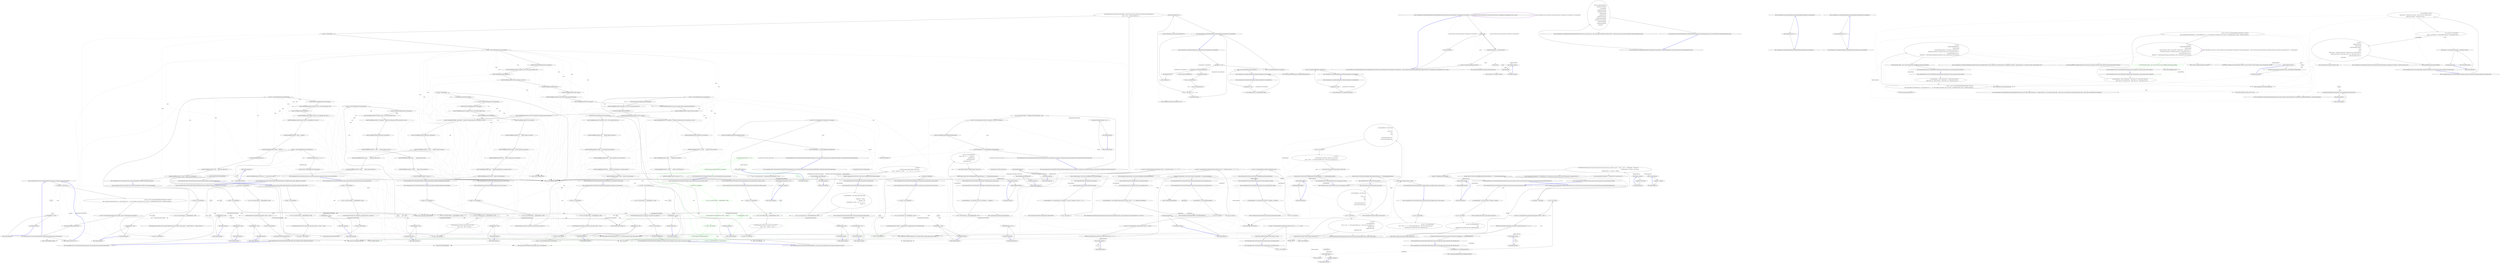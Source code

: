 digraph  {
m0_0 [cluster="CommandLine.Tests.Unit.Core.NameLookupTests.Lookup_name_of_sequence_option_with_separator()", file="InstanceBuilderTests.cs", label="Entry CommandLine.Tests.Unit.Core.NameLookupTests.Lookup_name_of_sequence_option_with_separator()", span="14-14"];
m0_1 [cluster="CommandLine.Tests.Unit.Core.NameLookupTests.Lookup_name_of_sequence_option_with_separator()", file="InstanceBuilderTests.cs", label="var expected = Maybe.Just(''.'')", span="17-17"];
m0_2 [cluster="CommandLine.Tests.Unit.Core.NameLookupTests.Lookup_name_of_sequence_option_with_separator()", file="InstanceBuilderTests.cs", label="var specs = new[] { new OptionSpecification(string.Empty, ''string-seq'',\r\n                false, string.Empty, Maybe.Nothing<int>(), Maybe.Nothing<int>(), '.', null, string.Empty, string.Empty, new List<string>(), typeof(IEnumerable<string>), TargetType.Sequence)}", span="18-19"];
m0_4 [cluster="CommandLine.Tests.Unit.Core.NameLookupTests.Lookup_name_of_sequence_option_with_separator()", file="InstanceBuilderTests.cs", label="expected.ShouldBeEquivalentTo(result)", span="25-25"];
m0_3 [cluster="CommandLine.Tests.Unit.Core.NameLookupTests.Lookup_name_of_sequence_option_with_separator()", file="InstanceBuilderTests.cs", label="var result = NameLookup.HavingSeparator(''string-seq'', specs, StringComparer.InvariantCulture)", span="22-22"];
m0_5 [cluster="CommandLine.Tests.Unit.Core.NameLookupTests.Lookup_name_of_sequence_option_with_separator()", file="InstanceBuilderTests.cs", label="Exit CommandLine.Tests.Unit.Core.NameLookupTests.Lookup_name_of_sequence_option_with_separator()", span="14-14"];
m0_6 [cluster="CSharpx.Maybe.Just<T>(T)", file="InstanceBuilderTests.cs", label="Entry CSharpx.Maybe.Just<T>(T)", span="124-124"];
m0_191 [cluster="CommandLine.Tests.Unit.ParserTests.Implicit_help_screen_in_verb_scenario()", file="InstanceBuilderTests.cs", label="Entry CommandLine.Tests.Unit.ParserTests.Implicit_help_screen_in_verb_scenario()", span="332-332"];
m0_192 [cluster="CommandLine.Tests.Unit.ParserTests.Implicit_help_screen_in_verb_scenario()", file="InstanceBuilderTests.cs", label="var help = new StringWriter()", span="335-335"];
m0_193 [cluster="CommandLine.Tests.Unit.ParserTests.Implicit_help_screen_in_verb_scenario()", file="InstanceBuilderTests.cs", label="var sut = new Parser(config => config.HelpWriter = help)", span="336-336"];
m0_195 [cluster="CommandLine.Tests.Unit.ParserTests.Implicit_help_screen_in_verb_scenario()", file="InstanceBuilderTests.cs", label="var result = help.ToString()", span="340-340"];
m0_196 [cluster="CommandLine.Tests.Unit.ParserTests.Implicit_help_screen_in_verb_scenario()", file="InstanceBuilderTests.cs", label="result.Length.Should().BeGreaterThan(0)", span="343-343"];
m0_198 [cluster="CommandLine.Tests.Unit.ParserTests.Implicit_help_screen_in_verb_scenario()", file="InstanceBuilderTests.cs", label="lines[0].Should().StartWithEquivalent(''CommandLine'')", span="345-345"];
m0_197 [cluster="CommandLine.Tests.Unit.ParserTests.Implicit_help_screen_in_verb_scenario()", file="InstanceBuilderTests.cs", label="var lines = result.ToNotEmptyLines().TrimStringArray()", span="344-344"];
m0_194 [cluster="CommandLine.Tests.Unit.ParserTests.Implicit_help_screen_in_verb_scenario()", file="InstanceBuilderTests.cs", label="sut.ParseArguments<Add_Verb, Commit_Verb, Clone_Verb>(new string[] { })", span="339-339"];
m0_199 [cluster="CommandLine.Tests.Unit.ParserTests.Implicit_help_screen_in_verb_scenario()", file="InstanceBuilderTests.cs", label="lines[1].ShouldBeEquivalentTo(''Copyright (c) 2005 - 2015 Giacomo Stelluti Scala'')", span="346-346"];
m0_200 [cluster="CommandLine.Tests.Unit.ParserTests.Implicit_help_screen_in_verb_scenario()", file="InstanceBuilderTests.cs", label="lines[2].ShouldBeEquivalentTo(''ERROR(S):'')", span="347-347"];
m0_201 [cluster="CommandLine.Tests.Unit.ParserTests.Implicit_help_screen_in_verb_scenario()", file="InstanceBuilderTests.cs", label="lines[3].ShouldBeEquivalentTo(''No verb selected.'')", span="348-348"];
m0_202 [cluster="CommandLine.Tests.Unit.ParserTests.Implicit_help_screen_in_verb_scenario()", file="InstanceBuilderTests.cs", label="lines[4].ShouldBeEquivalentTo(''add        Add file contents to the index.'')", span="349-349"];
m0_203 [cluster="CommandLine.Tests.Unit.ParserTests.Implicit_help_screen_in_verb_scenario()", file="InstanceBuilderTests.cs", label="lines[5].ShouldBeEquivalentTo(''commit     Record changes to the repository.'')", span="350-350"];
m0_204 [cluster="CommandLine.Tests.Unit.ParserTests.Implicit_help_screen_in_verb_scenario()", file="InstanceBuilderTests.cs", label="lines[6].ShouldBeEquivalentTo(''clone      Clone a repository into a new directory.'')", span="351-351"];
m0_205 [cluster="CommandLine.Tests.Unit.ParserTests.Implicit_help_screen_in_verb_scenario()", file="InstanceBuilderTests.cs", label="lines[7].ShouldBeEquivalentTo(''help       Display more information on a specific command.'')", span="352-352"];
m0_206 [cluster="CommandLine.Tests.Unit.ParserTests.Implicit_help_screen_in_verb_scenario()", file="InstanceBuilderTests.cs", label="lines[8].ShouldBeEquivalentTo(''version    Display version information.'')", span="353-353"];
m0_207 [cluster="CommandLine.Tests.Unit.ParserTests.Implicit_help_screen_in_verb_scenario()", file="InstanceBuilderTests.cs", label="Exit CommandLine.Tests.Unit.ParserTests.Implicit_help_screen_in_verb_scenario()", span="332-332"];
m0_274 [cluster="CommandLine.Tests.Unit.ParserTests.Properly_formatted_help_screen_is_displayed_when_usage_is_defined_in_verb_scenario()", file="InstanceBuilderTests.cs", label="Entry CommandLine.Tests.Unit.ParserTests.Properly_formatted_help_screen_is_displayed_when_usage_is_defined_in_verb_scenario()", span="444-444"];
m0_275 [cluster="CommandLine.Tests.Unit.ParserTests.Properly_formatted_help_screen_is_displayed_when_usage_is_defined_in_verb_scenario()", file="InstanceBuilderTests.cs", label="var help = new StringWriter()", span="447-447"];
m0_276 [cluster="CommandLine.Tests.Unit.ParserTests.Properly_formatted_help_screen_is_displayed_when_usage_is_defined_in_verb_scenario()", file="InstanceBuilderTests.cs", label="var sut = new Parser(config => config.HelpWriter = help)", span="448-448"];
m0_278 [cluster="CommandLine.Tests.Unit.ParserTests.Properly_formatted_help_screen_is_displayed_when_usage_is_defined_in_verb_scenario()", file="InstanceBuilderTests.cs", label="var result = help.ToString()", span="453-453"];
m0_280 [cluster="CommandLine.Tests.Unit.ParserTests.Properly_formatted_help_screen_is_displayed_when_usage_is_defined_in_verb_scenario()", file="InstanceBuilderTests.cs", label="lines[0].Should().StartWithEquivalent(''CommandLine'')", span="457-457"];
m0_279 [cluster="CommandLine.Tests.Unit.ParserTests.Properly_formatted_help_screen_is_displayed_when_usage_is_defined_in_verb_scenario()", file="InstanceBuilderTests.cs", label="var lines = result.ToNotEmptyLines().TrimStringArray()", span="456-456"];
m0_277 [cluster="CommandLine.Tests.Unit.ParserTests.Properly_formatted_help_screen_is_displayed_when_usage_is_defined_in_verb_scenario()", file="InstanceBuilderTests.cs", label="sut.ParseArguments<Add_Verb_With_Usage_Attribute, Commit_Verb_With_Usage_Attribute, Clone_Verb_With_Usage_Attribute>(\r\n                new[] { ''clone'', ''--badoption=@bad?value'' })", span="451-452"];
m0_281 [cluster="CommandLine.Tests.Unit.ParserTests.Properly_formatted_help_screen_is_displayed_when_usage_is_defined_in_verb_scenario()", file="InstanceBuilderTests.cs", label="lines[1].ShouldBeEquivalentTo(''Copyright (c) 2005 - 2015 Giacomo Stelluti Scala'')", span="458-458"];
m0_282 [cluster="CommandLine.Tests.Unit.ParserTests.Properly_formatted_help_screen_is_displayed_when_usage_is_defined_in_verb_scenario()", file="InstanceBuilderTests.cs", label="lines[2].ShouldBeEquivalentTo(''ERROR(S):'')", span="459-459"];
m0_283 [cluster="CommandLine.Tests.Unit.ParserTests.Properly_formatted_help_screen_is_displayed_when_usage_is_defined_in_verb_scenario()", file="InstanceBuilderTests.cs", label="lines[3].ShouldBeEquivalentTo(''Option 'badoption' is unknown.'')", span="460-460"];
m0_284 [cluster="CommandLine.Tests.Unit.ParserTests.Properly_formatted_help_screen_is_displayed_when_usage_is_defined_in_verb_scenario()", file="InstanceBuilderTests.cs", label="lines[4].ShouldBeEquivalentTo(''USAGE:'')", span="461-461"];
m0_285 [cluster="CommandLine.Tests.Unit.ParserTests.Properly_formatted_help_screen_is_displayed_when_usage_is_defined_in_verb_scenario()", file="InstanceBuilderTests.cs", label="lines[5].ShouldBeEquivalentTo(''Basic cloning:'')", span="462-462"];
m0_286 [cluster="CommandLine.Tests.Unit.ParserTests.Properly_formatted_help_screen_is_displayed_when_usage_is_defined_in_verb_scenario()", file="InstanceBuilderTests.cs", label="lines[6].ShouldBeEquivalentTo(''git clone https://github.com/gsscoder/csharpx'')", span="463-463"];
m0_287 [cluster="CommandLine.Tests.Unit.ParserTests.Properly_formatted_help_screen_is_displayed_when_usage_is_defined_in_verb_scenario()", file="InstanceBuilderTests.cs", label="lines[7].ShouldBeEquivalentTo(''Cloning quietly:'')", span="464-464"];
m0_288 [cluster="CommandLine.Tests.Unit.ParserTests.Properly_formatted_help_screen_is_displayed_when_usage_is_defined_in_verb_scenario()", file="InstanceBuilderTests.cs", label="lines[8].ShouldBeEquivalentTo(''git clone --quiet https://github.com/gsscoder/railwaysharp'')", span="465-465"];
m0_289 [cluster="CommandLine.Tests.Unit.ParserTests.Properly_formatted_help_screen_is_displayed_when_usage_is_defined_in_verb_scenario()", file="InstanceBuilderTests.cs", label="lines[9].ShouldBeEquivalentTo(''Cloning without hard links:'')", span="466-466"];
m0_290 [cluster="CommandLine.Tests.Unit.ParserTests.Properly_formatted_help_screen_is_displayed_when_usage_is_defined_in_verb_scenario()", file="InstanceBuilderTests.cs", label="lines[10].ShouldBeEquivalentTo(''git clone --no-hardlinks https://github.com/gsscoder/csharpx'')", span="467-467"];
m0_291 [cluster="CommandLine.Tests.Unit.ParserTests.Properly_formatted_help_screen_is_displayed_when_usage_is_defined_in_verb_scenario()", file="InstanceBuilderTests.cs", label="lines[11].ShouldBeEquivalentTo(''--no-hardlinks    Optimize the cloning process from a repository on a local'')", span="468-468"];
m0_292 [cluster="CommandLine.Tests.Unit.ParserTests.Properly_formatted_help_screen_is_displayed_when_usage_is_defined_in_verb_scenario()", file="InstanceBuilderTests.cs", label="lines[12].ShouldBeEquivalentTo(''filesystem by copying files.'')", span="469-469"];
m0_293 [cluster="CommandLine.Tests.Unit.ParserTests.Properly_formatted_help_screen_is_displayed_when_usage_is_defined_in_verb_scenario()", file="InstanceBuilderTests.cs", label="lines[13].ShouldBeEquivalentTo(''-q, --quiet       Suppress summary message.'')", span="470-470"];
m0_294 [cluster="CommandLine.Tests.Unit.ParserTests.Properly_formatted_help_screen_is_displayed_when_usage_is_defined_in_verb_scenario()", file="InstanceBuilderTests.cs", label="lines[14].ShouldBeEquivalentTo(''--help            Display this help screen.'')", span="471-471"];
m0_295 [cluster="CommandLine.Tests.Unit.ParserTests.Properly_formatted_help_screen_is_displayed_when_usage_is_defined_in_verb_scenario()", file="InstanceBuilderTests.cs", label="lines[15].ShouldBeEquivalentTo(''--version         Display version information.'')", span="472-472"];
m0_296 [cluster="CommandLine.Tests.Unit.ParserTests.Properly_formatted_help_screen_is_displayed_when_usage_is_defined_in_verb_scenario()", file="InstanceBuilderTests.cs", label="lines[16].ShouldBeEquivalentTo(''URLS (pos. 0)     A list of url(s) to clone.'')", span="473-473"];
m0_297 [cluster="CommandLine.Tests.Unit.ParserTests.Properly_formatted_help_screen_is_displayed_when_usage_is_defined_in_verb_scenario()", file="InstanceBuilderTests.cs", label="Exit CommandLine.Tests.Unit.ParserTests.Properly_formatted_help_screen_is_displayed_when_usage_is_defined_in_verb_scenario()", span="444-444"];
m0_130 [cluster="CommandLine.Tests.Unit.ParserTests.Explicit_help_request_with_immutable_instance_generates_help_requested_error()", file="InstanceBuilderTests.cs", label="Entry CommandLine.Tests.Unit.ParserTests.Explicit_help_request_with_immutable_instance_generates_help_requested_error()", span="265-265"];
m0_133 [cluster="CommandLine.Tests.Unit.ParserTests.Explicit_help_request_with_immutable_instance_generates_help_requested_error()", file="InstanceBuilderTests.cs", label="var result = sut.ParseArguments<Immutable_Simple_Options>(new[] { ''--help'' })", span="272-272"];
m0_135 [cluster="CommandLine.Tests.Unit.ParserTests.Explicit_help_request_with_immutable_instance_generates_help_requested_error()", file="InstanceBuilderTests.cs", label="((NotParsed<Immutable_Simple_Options>)result).Errors.Should().ContainSingle(e => e.Equals(expectedError))", span="276-276"];
m0_134 [cluster="CommandLine.Tests.Unit.ParserTests.Explicit_help_request_with_immutable_instance_generates_help_requested_error()", file="InstanceBuilderTests.cs", label="((NotParsed<Immutable_Simple_Options>)result).Errors.Should().HaveCount(x => x == 1)", span="275-275"];
m0_132 [cluster="CommandLine.Tests.Unit.ParserTests.Explicit_help_request_with_immutable_instance_generates_help_requested_error()", file="InstanceBuilderTests.cs", label="var sut = new Parser()", span="269-269"];
m0_131 [cluster="CommandLine.Tests.Unit.ParserTests.Explicit_help_request_with_immutable_instance_generates_help_requested_error()", file="InstanceBuilderTests.cs", label="var expectedError = new HelpRequestedError()", span="268-268"];
m0_136 [cluster="CommandLine.Tests.Unit.ParserTests.Explicit_help_request_with_immutable_instance_generates_help_requested_error()", file="InstanceBuilderTests.cs", label="Exit CommandLine.Tests.Unit.ParserTests.Explicit_help_request_with_immutable_instance_generates_help_requested_error()", span="265-265"];
m0_67 [cluster="CommandLine.Tests.Fakes.Simple_Options_With_Values.Simple_Options_With_Values()", file="InstanceBuilderTests.cs", label="Entry CommandLine.Tests.Fakes.Simple_Options_With_Values.Simple_Options_With_Values()", span="6-6"];
m0_97 [cluster="CommandLine.Tests.Unit.ParserTests.Parse_options_with_short_name_in_verbs_scenario(string, string[])", file="InstanceBuilderTests.cs", label="Entry CommandLine.Tests.Unit.ParserTests.Parse_options_with_short_name_in_verbs_scenario(string, string[])", span="189-189"];
m0_100 [cluster="CommandLine.Tests.Unit.ParserTests.Parse_options_with_short_name_in_verbs_scenario(string, string[])", file="InstanceBuilderTests.cs", label="var result = sut.ParseArguments(\r\n                args,\r\n                typeof(Add_Verb), typeof(Commit_Verb), typeof(Clone_Verb))", span="196-198"];
m0_99 [cluster="CommandLine.Tests.Unit.ParserTests.Parse_options_with_short_name_in_verbs_scenario(string, string[])", file="InstanceBuilderTests.cs", label="var sut = new Parser()", span="193-193"];
m0_102 [cluster="CommandLine.Tests.Unit.ParserTests.Parse_options_with_short_name_in_verbs_scenario(string, string[])", file="InstanceBuilderTests.cs", label="((Parsed<object>)result).Value.ShouldBeEquivalentTo(expectedOptions, o => o.RespectingRuntimeTypes())", span="202-202"];
m0_101 [cluster="CommandLine.Tests.Unit.ParserTests.Parse_options_with_short_name_in_verbs_scenario(string, string[])", file="InstanceBuilderTests.cs", label="Assert.IsType<Commit_Verb>(((Parsed<object>)result).Value)", span="201-201"];
m0_98 [cluster="CommandLine.Tests.Unit.ParserTests.Parse_options_with_short_name_in_verbs_scenario(string, string[])", file="InstanceBuilderTests.cs", label="var expectedOptions = new Commit_Verb() { Message = message }", span="192-192"];
m0_103 [cluster="CommandLine.Tests.Unit.ParserTests.Parse_options_with_short_name_in_verbs_scenario(string, string[])", file="InstanceBuilderTests.cs", label="Exit CommandLine.Tests.Unit.ParserTests.Parse_options_with_short_name_in_verbs_scenario(string, string[])", span="189-189"];
m0_332 [cluster="CommandLine.Tests.Unit.ParserTests.When_IgnoreUnknownArguments_is_set_valid_unknown_arguments_avoid_a_failure_parsing_for_verbs(string[], CommandLine.Tests.Fakes.Commit_Verb)", file="InstanceBuilderTests.cs", label="Entry CommandLine.Tests.Unit.ParserTests.When_IgnoreUnknownArguments_is_set_valid_unknown_arguments_avoid_a_failure_parsing_for_verbs(string[], CommandLine.Tests.Fakes.Commit_Verb)", span="525-525"];
m0_333 [cluster="CommandLine.Tests.Unit.ParserTests.When_IgnoreUnknownArguments_is_set_valid_unknown_arguments_avoid_a_failure_parsing_for_verbs(string[], CommandLine.Tests.Fakes.Commit_Verb)", file="InstanceBuilderTests.cs", label="var sut = new Parser(config => config.IgnoreUnknownArguments = true)", span="530-530"];
m0_334 [cluster="CommandLine.Tests.Unit.ParserTests.When_IgnoreUnknownArguments_is_set_valid_unknown_arguments_avoid_a_failure_parsing_for_verbs(string[], CommandLine.Tests.Fakes.Commit_Verb)", file="InstanceBuilderTests.cs", label="var result = sut.ParseArguments<Add_Verb, Commit_Verb, Clone_Verb>(arguments)", span="533-533"];
m0_336 [cluster="CommandLine.Tests.Unit.ParserTests.When_IgnoreUnknownArguments_is_set_valid_unknown_arguments_avoid_a_failure_parsing_for_verbs(string[], CommandLine.Tests.Fakes.Commit_Verb)", file="InstanceBuilderTests.cs", label="result.WithParsed(opts => opts.ShouldBeEquivalentTo(expected))", span="537-537"];
m0_335 [cluster="CommandLine.Tests.Unit.ParserTests.When_IgnoreUnknownArguments_is_set_valid_unknown_arguments_avoid_a_failure_parsing_for_verbs(string[], CommandLine.Tests.Fakes.Commit_Verb)", file="InstanceBuilderTests.cs", label="result.Tag.ShouldBeEquivalentTo(ParserResultType.Parsed)", span="536-536"];
m0_337 [cluster="CommandLine.Tests.Unit.ParserTests.When_IgnoreUnknownArguments_is_set_valid_unknown_arguments_avoid_a_failure_parsing_for_verbs(string[], CommandLine.Tests.Fakes.Commit_Verb)", file="InstanceBuilderTests.cs", label="Exit CommandLine.Tests.Unit.ParserTests.When_IgnoreUnknownArguments_is_set_valid_unknown_arguments_avoid_a_failure_parsing_for_verbs(string[], CommandLine.Tests.Fakes.Commit_Verb)", span="525-525"];
m0_8 [cluster="CSharpx.Maybe.Nothing<T>()", file="InstanceBuilderTests.cs", label="Entry CSharpx.Maybe.Nothing<T>()", span="116-116"];
m0_369 [cluster="CommandLine.ParserResult<T>.WithParsed<T>(System.Action<T>)", file="InstanceBuilderTests.cs", label="Entry CommandLine.ParserResult<T>.WithParsed<T>(System.Action<T>)", span="20-20"];
m0_7 [cluster="System.IO.StringWriter.StringWriter()", file="InstanceBuilderTests.cs", label="Entry System.IO.StringWriter.StringWriter()", span="0-0"];
m0_147 [cluster="CommandLine.Tests.Unit.ParserTests.Explicit_help_request_with_immutable_instance_generates_help_screen()", file="InstanceBuilderTests.cs", label="Entry CommandLine.Tests.Unit.ParserTests.Explicit_help_request_with_immutable_instance_generates_help_screen()", span="281-281"];
m0_148 [cluster="CommandLine.Tests.Unit.ParserTests.Explicit_help_request_with_immutable_instance_generates_help_screen()", file="InstanceBuilderTests.cs", label="var help = new StringWriter()", span="284-284"];
m0_149 [cluster="CommandLine.Tests.Unit.ParserTests.Explicit_help_request_with_immutable_instance_generates_help_screen()", file="InstanceBuilderTests.cs", label="var sut = new Parser(config => config.HelpWriter = help)", span="285-285"];
m0_151 [cluster="CommandLine.Tests.Unit.ParserTests.Explicit_help_request_with_immutable_instance_generates_help_screen()", file="InstanceBuilderTests.cs", label="var result = help.ToString()", span="289-289"];
m0_150 [cluster="CommandLine.Tests.Unit.ParserTests.Explicit_help_request_with_immutable_instance_generates_help_screen()", file="InstanceBuilderTests.cs", label="sut.ParseArguments<Immutable_Simple_Options>(new[] { ''--help'' })", span="288-288"];
m0_152 [cluster="CommandLine.Tests.Unit.ParserTests.Explicit_help_request_with_immutable_instance_generates_help_screen()", file="InstanceBuilderTests.cs", label="result.Length.Should().BeGreaterThan(0)", span="292-292"];
m0_153 [cluster="CommandLine.Tests.Unit.ParserTests.Explicit_help_request_with_immutable_instance_generates_help_screen()", file="InstanceBuilderTests.cs", label="Exit CommandLine.Tests.Unit.ParserTests.Explicit_help_request_with_immutable_instance_generates_help_screen()", span="281-281"];
m0_11 [cluster="Unk.ShouldBeEquivalentTo", file="InstanceBuilderTests.cs", label="Entry Unk.ShouldBeEquivalentTo", span=""];
m0_264 [cluster="CommandLine.Tests.Unit.ParserTests.Explicit_help_request_with_specific_verb_generates_help_screen()", file="InstanceBuilderTests.cs", label="Entry CommandLine.Tests.Unit.ParserTests.Explicit_help_request_with_specific_verb_generates_help_screen()", span="428-428"];
m0_265 [cluster="CommandLine.Tests.Unit.ParserTests.Explicit_help_request_with_specific_verb_generates_help_screen()", file="InstanceBuilderTests.cs", label="var help = new StringWriter()", span="431-431"];
m0_266 [cluster="CommandLine.Tests.Unit.ParserTests.Explicit_help_request_with_specific_verb_generates_help_screen()", file="InstanceBuilderTests.cs", label="var sut = new Parser(config => config.HelpWriter = help)", span="432-432"];
m0_268 [cluster="CommandLine.Tests.Unit.ParserTests.Explicit_help_request_with_specific_verb_generates_help_screen()", file="InstanceBuilderTests.cs", label="var result = help.ToString()", span="436-436"];
m0_269 [cluster="CommandLine.Tests.Unit.ParserTests.Explicit_help_request_with_specific_verb_generates_help_screen()", file="InstanceBuilderTests.cs", label="result.Length.Should().BeGreaterThan(0)", span="439-439"];
m0_267 [cluster="CommandLine.Tests.Unit.ParserTests.Explicit_help_request_with_specific_verb_generates_help_screen()", file="InstanceBuilderTests.cs", label="sut.ParseArguments<Add_Verb, Commit_Verb, Clone_Verb>(new[] { ''commit'', ''--help'' })", span="435-435"];
m0_270 [cluster="CommandLine.Tests.Unit.ParserTests.Explicit_help_request_with_specific_verb_generates_help_screen()", file="InstanceBuilderTests.cs", label="Exit CommandLine.Tests.Unit.ParserTests.Explicit_help_request_with_specific_verb_generates_help_screen()", span="428-428"];
m0_61 [cluster="CommandLine.Tests.Unit.ParserTests.Parse_options_with_double_dash()", file="InstanceBuilderTests.cs", label="Entry CommandLine.Tests.Unit.ParserTests.Parse_options_with_double_dash()", span="112-112"];
m0_63 [cluster="CommandLine.Tests.Unit.ParserTests.Parse_options_with_double_dash()", file="InstanceBuilderTests.cs", label="var sut = new Parser(with => with.EnableDashDash = true)", span="122-122"];
m0_64 [cluster="CommandLine.Tests.Unit.ParserTests.Parse_options_with_double_dash()", file="InstanceBuilderTests.cs", label="var result =\r\n                sut.ParseArguments<Simple_Options_With_Values>(\r\n                    new[] { ''--stringvalue'', ''astring'', ''--'', ''20'', ''--aaa'', ''-b'', ''--ccc'', ''30'' })", span="125-127"];
m0_62 [cluster="CommandLine.Tests.Unit.ParserTests.Parse_options_with_double_dash()", file="InstanceBuilderTests.cs", label="var expectedOptions = new Simple_Options_With_Values\r\n                                  {\r\n                                      StringValue = ''astring'',\r\n                                      LongValue = 20L,\r\n                                      StringSequence = new[] { ''--aaa'', ''-b'', ''--ccc'' },\r\n                                      IntValue = 30\r\n                                  }", span="115-121"];
m0_65 [cluster="CommandLine.Tests.Unit.ParserTests.Parse_options_with_double_dash()", file="InstanceBuilderTests.cs", label="((Parsed<Simple_Options_With_Values>)result).Value.ShouldBeEquivalentTo(expectedOptions)", span="130-130"];
m0_66 [cluster="CommandLine.Tests.Unit.ParserTests.Parse_options_with_double_dash()", file="InstanceBuilderTests.cs", label="Exit CommandLine.Tests.Unit.ParserTests.Parse_options_with_double_dash()", span="112-112"];
m0_139 [cluster="Unk.ContainSingle", file="InstanceBuilderTests.cs", label="Entry Unk.ContainSingle", span=""];
m0_60 [cluster="Unk.>", file="InstanceBuilderTests.cs", label="Entry Unk.>", span=""];
m0_22 [cluster="CommandLine.Parser.ParseArguments(System.Collections.Generic.IEnumerable<string>, params System.Type[])", file="InstanceBuilderTests.cs", label="Entry CommandLine.Parser.ParseArguments(System.Collections.Generic.IEnumerable<string>, params System.Type[])", span="144-144"];
m0_319 [cluster="CommandLine.Tests.Unit.ParserTests.When_IgnoreUnknownArguments_is_set_valid_unknown_arguments_avoid_a_failure_parsing(string[], CommandLine.Tests.Fakes.Simple_Options)", file="InstanceBuilderTests.cs", label="Entry CommandLine.Tests.Unit.ParserTests.When_IgnoreUnknownArguments_is_set_valid_unknown_arguments_avoid_a_failure_parsing(string[], CommandLine.Tests.Fakes.Simple_Options)", span="506-506"];
m0_320 [cluster="CommandLine.Tests.Unit.ParserTests.When_IgnoreUnknownArguments_is_set_valid_unknown_arguments_avoid_a_failure_parsing(string[], CommandLine.Tests.Fakes.Simple_Options)", file="InstanceBuilderTests.cs", label="var sut = new Parser(config => config.IgnoreUnknownArguments = true)", span="511-511"];
m0_321 [cluster="CommandLine.Tests.Unit.ParserTests.When_IgnoreUnknownArguments_is_set_valid_unknown_arguments_avoid_a_failure_parsing(string[], CommandLine.Tests.Fakes.Simple_Options)", file="InstanceBuilderTests.cs", label="var result = sut.ParseArguments<Simple_Options>(arguments)", span="514-514"];
m0_322 [cluster="CommandLine.Tests.Unit.ParserTests.When_IgnoreUnknownArguments_is_set_valid_unknown_arguments_avoid_a_failure_parsing(string[], CommandLine.Tests.Fakes.Simple_Options)", file="InstanceBuilderTests.cs", label="result.Tag.ShouldBeEquivalentTo(ParserResultType.Parsed)", span="517-517"];
m0_323 [cluster="CommandLine.Tests.Unit.ParserTests.When_IgnoreUnknownArguments_is_set_valid_unknown_arguments_avoid_a_failure_parsing(string[], CommandLine.Tests.Fakes.Simple_Options)", file="InstanceBuilderTests.cs", label="result.WithParsed(opts => opts.ShouldBeEquivalentTo(expected))", span="518-518"];
m0_324 [cluster="CommandLine.Tests.Unit.ParserTests.When_IgnoreUnknownArguments_is_set_valid_unknown_arguments_avoid_a_failure_parsing(string[], CommandLine.Tests.Fakes.Simple_Options)", file="InstanceBuilderTests.cs", label="Exit CommandLine.Tests.Unit.ParserTests.When_IgnoreUnknownArguments_is_set_valid_unknown_arguments_avoid_a_failure_parsing(string[], CommandLine.Tests.Fakes.Simple_Options)", span="506-506"];
m0_35 [cluster="CommandLine.Parser.ParseArguments<T1, T2, T3>(System.Collections.Generic.IEnumerable<string>)", file="InstanceBuilderTests.cs", label="Entry CommandLine.Parser.ParseArguments<T1, T2, T3>(System.Collections.Generic.IEnumerable<string>)", span="46-46"];
m0_78 [cluster="CommandLine.Tests.Fakes.Add_Verb.Add_Verb()", file="InstanceBuilderTests.cs", label="Entry CommandLine.Tests.Fakes.Add_Verb.Add_Verb()", span="7-7"];
m0_108 [cluster="CommandLine.Tests.Unit.ParserTests.Parse_repeated_options_with_default_parser_in_verbs_scenario()", file="InstanceBuilderTests.cs", label="Entry CommandLine.Tests.Unit.ParserTests.Parse_repeated_options_with_default_parser_in_verbs_scenario()", span="207-207"];
m0_110 [cluster="CommandLine.Tests.Unit.ParserTests.Parse_repeated_options_with_default_parser_in_verbs_scenario()", file="InstanceBuilderTests.cs", label="var result = sut.ParseArguments(\r\n                new[] { ''clone'', ''-q'', ''-q'', ''http://gsscoder.github.com/'', ''http://yes-to-nooo.github.com/'' },\r\n                typeof(Add_Verb), typeof(Commit_Verb), typeof(Clone_Verb))", span="213-215"];
m0_111 [cluster="CommandLine.Tests.Unit.ParserTests.Parse_repeated_options_with_default_parser_in_verbs_scenario()", file="InstanceBuilderTests.cs", label="Assert.IsType<NotParsed<object>>(result)", span="218-218"];
m0_109 [cluster="CommandLine.Tests.Unit.ParserTests.Parse_repeated_options_with_default_parser_in_verbs_scenario()", file="InstanceBuilderTests.cs", label="var sut = Parser.Default", span="210-210"];
m0_112 [cluster="CommandLine.Tests.Unit.ParserTests.Parse_repeated_options_with_default_parser_in_verbs_scenario()", file="InstanceBuilderTests.cs", label="Exit CommandLine.Tests.Unit.ParserTests.Parse_repeated_options_with_default_parser_in_verbs_scenario()", span="207-207"];
m0_10 [cluster="System.IO.StringWriter.ToString()", file="InstanceBuilderTests.cs", label="Entry System.IO.StringWriter.ToString()", span="0-0"];
m0_183 [cluster="System.Collections.Generic.IEnumerable<string>.TrimStringArray()", file="InstanceBuilderTests.cs", label="Entry System.Collections.Generic.IEnumerable<string>.TrimStringArray()", span="15-15"];
m0_113 [cluster="CommandLine.Tests.Unit.ParserTests.Parse_verbs_using_generic_overload()", file="InstanceBuilderTests.cs", label="Entry CommandLine.Tests.Unit.ParserTests.Parse_verbs_using_generic_overload()", span="223-223"];
m0_116 [cluster="CommandLine.Tests.Unit.ParserTests.Parse_verbs_using_generic_overload()", file="InstanceBuilderTests.cs", label="var result =\r\n                sut.ParseArguments<Add_Verb, Commit_Verb, Clone_Verb>(\r\n                    new[] { ''clone'', ''-q'', ''http://gsscoder.github.com/'', ''http://yes-to-nooo.github.com/'' })", span="239-241"];
m0_115 [cluster="CommandLine.Tests.Unit.ParserTests.Parse_verbs_using_generic_overload()", file="InstanceBuilderTests.cs", label="var sut = new Parser()", span="236-236"];
m0_118 [cluster="CommandLine.Tests.Unit.ParserTests.Parse_verbs_using_generic_overload()", file="InstanceBuilderTests.cs", label="((Parsed<object>)result).Value.ShouldBeEquivalentTo(expectedOptions, o => o.RespectingRuntimeTypes())", span="245-245"];
m0_117 [cluster="CommandLine.Tests.Unit.ParserTests.Parse_verbs_using_generic_overload()", file="InstanceBuilderTests.cs", label="Assert.IsType<Clone_Verb>(((Parsed<object>)result).Value)", span="244-244"];
m0_114 [cluster="CommandLine.Tests.Unit.ParserTests.Parse_verbs_using_generic_overload()", file="InstanceBuilderTests.cs", label="var expectedOptions = new Clone_Verb\r\n                                  {\r\n                                      Quiet = true,\r\n                                      Urls =\r\n                                          new[]\r\n                                          {\r\n                                              ''http://gsscoder.github.com/'',\r\n                                              ''http://yes-to-nooo.github.com/''\r\n                                          }\r\n                                  }", span="226-235"];
m0_119 [cluster="CommandLine.Tests.Unit.ParserTests.Parse_verbs_using_generic_overload()", file="InstanceBuilderTests.cs", label="Exit CommandLine.Tests.Unit.ParserTests.Parse_verbs_using_generic_overload()", span="223-223"];
m0_71 [cluster="CommandLine.Tests.Unit.ParserTests.Parse_options_with_double_dash_in_verbs_scenario()", file="InstanceBuilderTests.cs", label="Entry CommandLine.Tests.Unit.ParserTests.Parse_options_with_double_dash_in_verbs_scenario()", span="135-135"];
m0_73 [cluster="CommandLine.Tests.Unit.ParserTests.Parse_options_with_double_dash_in_verbs_scenario()", file="InstanceBuilderTests.cs", label="var sut = new Parser(with => with.EnableDashDash = true)", span="139-139"];
m0_72 [cluster="CommandLine.Tests.Unit.ParserTests.Parse_options_with_double_dash_in_verbs_scenario()", file="InstanceBuilderTests.cs", label="var expectedOptions = new Add_Verb { Patch = true, FileName = ''--strange-fn'' }", span="138-138"];
m0_74 [cluster="CommandLine.Tests.Unit.ParserTests.Parse_options_with_double_dash_in_verbs_scenario()", file="InstanceBuilderTests.cs", label="var result = sut.ParseArguments(\r\n                new[] { ''add'', ''-p'', ''--'', ''--strange-fn'' },\r\n                typeof(Add_Verb),\r\n                typeof(Commit_Verb),\r\n                typeof(Clone_Verb))", span="142-146"];
m0_76 [cluster="CommandLine.Tests.Unit.ParserTests.Parse_options_with_double_dash_in_verbs_scenario()", file="InstanceBuilderTests.cs", label="((Parsed<object>)result).Value.ShouldBeEquivalentTo(expectedOptions, o => o.RespectingRuntimeTypes())", span="150-150"];
m0_75 [cluster="CommandLine.Tests.Unit.ParserTests.Parse_options_with_double_dash_in_verbs_scenario()", file="InstanceBuilderTests.cs", label="Assert.IsType<Add_Verb>(((Parsed<object>)result).Value)", span="149-149"];
m0_77 [cluster="CommandLine.Tests.Unit.ParserTests.Parse_options_with_double_dash_in_verbs_scenario()", file="InstanceBuilderTests.cs", label="Exit CommandLine.Tests.Unit.ParserTests.Parse_options_with_double_dash_in_verbs_scenario()", span="135-135"];
m0_55 [cluster="CommandLine.Tests.Unit.ParserTests.Parse_repeated_options_with_default_parser()", file="InstanceBuilderTests.cs", label="Entry CommandLine.Tests.Unit.ParserTests.Parse_repeated_options_with_default_parser()", span="98-98"];
m0_57 [cluster="CommandLine.Tests.Unit.ParserTests.Parse_repeated_options_with_default_parser()", file="InstanceBuilderTests.cs", label="var result = sut.ParseArguments<Options_With_Switches>(new[] { ''-i'', ''-i'', ''-o'', ''file'' })", span="104-104"];
m0_56 [cluster="CommandLine.Tests.Unit.ParserTests.Parse_repeated_options_with_default_parser()", file="InstanceBuilderTests.cs", label="var sut = Parser.Default", span="101-101"];
m0_58 [cluster="CommandLine.Tests.Unit.ParserTests.Parse_repeated_options_with_default_parser()", file="InstanceBuilderTests.cs", label="Assert.IsType<NotParsed<Options_With_Switches>>(result)", span="107-107"];
m0_59 [cluster="CommandLine.Tests.Unit.ParserTests.Parse_repeated_options_with_default_parser()", file="InstanceBuilderTests.cs", label="Exit CommandLine.Tests.Unit.ParserTests.Parse_repeated_options_with_default_parser()", span="98-98"];
m0_154 [cluster="Unk.BeGreaterThan", file="InstanceBuilderTests.cs", label="Entry Unk.BeGreaterThan", span=""];
m0_158 [cluster="CommandLine.Tests.Unit.ParserTests.Explicit_version_request_generates_version_requested_error()", file="InstanceBuilderTests.cs", label="Entry CommandLine.Tests.Unit.ParserTests.Explicit_version_request_generates_version_requested_error()", span="297-297"];
m0_161 [cluster="CommandLine.Tests.Unit.ParserTests.Explicit_version_request_generates_version_requested_error()", file="InstanceBuilderTests.cs", label="var result = sut.ParseArguments<Simple_Options>(new[] { ''--version'' })", span="304-304"];
m0_163 [cluster="CommandLine.Tests.Unit.ParserTests.Explicit_version_request_generates_version_requested_error()", file="InstanceBuilderTests.cs", label="((NotParsed<Simple_Options>)result).Errors.Should().ContainSingle(e => e.Equals(expectedError))", span="308-308"];
m0_162 [cluster="CommandLine.Tests.Unit.ParserTests.Explicit_version_request_generates_version_requested_error()", file="InstanceBuilderTests.cs", label="((NotParsed<Simple_Options>)result).Errors.Should().HaveCount(x => x == 1)", span="307-307"];
m0_160 [cluster="CommandLine.Tests.Unit.ParserTests.Explicit_version_request_generates_version_requested_error()", file="InstanceBuilderTests.cs", label="var sut = new Parser()", span="301-301"];
m0_159 [cluster="CommandLine.Tests.Unit.ParserTests.Explicit_version_request_generates_version_requested_error()", file="InstanceBuilderTests.cs", label="var expectedError = new VersionRequestedError()", span="300-300"];
m0_164 [cluster="CommandLine.Tests.Unit.ParserTests.Explicit_version_request_generates_version_requested_error()", file="InstanceBuilderTests.cs", label="Exit CommandLine.Tests.Unit.ParserTests.Explicit_version_request_generates_version_requested_error()", span="297-297"];
m0_129 [cluster="CommandLine.Tests.Fakes.Immutable_Simple_Options.Immutable_Simple_Options(string, System.Collections.Generic.IEnumerable<int>, bool, long)", file="InstanceBuilderTests.cs", label="Entry CommandLine.Tests.Fakes.Immutable_Simple_Options.Immutable_Simple_Options(string, System.Collections.Generic.IEnumerable<int>, bool, long)", span="13-13"];
m0_364 [cluster="CommandLine.Tests.Unit.ParserTests.Breaking_mutually_exclusive_set_constraint_with_set_name_with_partial_string_right_side_equality_gererates_MissingValueOptionError()", file="InstanceBuilderTests.cs", label="Entry CommandLine.Tests.Unit.ParserTests.Breaking_mutually_exclusive_set_constraint_with_set_name_with_partial_string_right_side_equality_gererates_MissingValueOptionError()", span="571-571"];
m0_366 [cluster="CommandLine.Tests.Unit.ParserTests.Breaking_mutually_exclusive_set_constraint_with_set_name_with_partial_string_right_side_equality_gererates_MissingValueOptionError()", file="InstanceBuilderTests.cs", label="Parser.Default.ParseArguments<Options_With_SetName_That_Ends_With_Previous_SetName>(new[] { ''--weburl'', ''value'', ''--somethingelse'', ''othervalue'' })\r\n                .WithParsed(opts => expected = opts.WebUrl)\r\n                .WithNotParsed(err => expected = ''changed'')", span="574-576"];
m0_365 [cluster="CommandLine.Tests.Unit.ParserTests.Breaking_mutually_exclusive_set_constraint_with_set_name_with_partial_string_right_side_equality_gererates_MissingValueOptionError()", file="InstanceBuilderTests.cs", label="var expected = string.Empty", span="573-573"];
m0_367 [cluster="CommandLine.Tests.Unit.ParserTests.Breaking_mutually_exclusive_set_constraint_with_set_name_with_partial_string_right_side_equality_gererates_MissingValueOptionError()", file="InstanceBuilderTests.cs", label="''changed''.ShouldBeEquivalentTo(expected)", span="578-578"];
m0_368 [cluster="CommandLine.Tests.Unit.ParserTests.Breaking_mutually_exclusive_set_constraint_with_set_name_with_partial_string_right_side_equality_gererates_MissingValueOptionError()", file="InstanceBuilderTests.cs", label="Exit CommandLine.Tests.Unit.ParserTests.Breaking_mutually_exclusive_set_constraint_with_set_name_with_partial_string_right_side_equality_gererates_MissingValueOptionError()", span="571-571"];
m0_165 [cluster="CommandLine.VersionRequestedError.VersionRequestedError()", file="InstanceBuilderTests.cs", label="Entry CommandLine.VersionRequestedError.VersionRequestedError()", span="457-457"];
m0_48 [cluster="CommandLine.Tests.Unit.ParserTests.Parse_options_with_short_name(string, string[])", file="InstanceBuilderTests.cs", label="Entry CommandLine.Tests.Unit.ParserTests.Parse_options_with_short_name(string, string[])", span="83-83"];
m0_51 [cluster="CommandLine.Tests.Unit.ParserTests.Parse_options_with_short_name(string, string[])", file="InstanceBuilderTests.cs", label="var result = sut.ParseArguments<Options_With_Switches>(args)", span="90-90"];
m0_50 [cluster="CommandLine.Tests.Unit.ParserTests.Parse_options_with_short_name(string, string[])", file="InstanceBuilderTests.cs", label="var sut = new Parser()", span="87-87"];
m0_52 [cluster="CommandLine.Tests.Unit.ParserTests.Parse_options_with_short_name(string, string[])", file="InstanceBuilderTests.cs", label="((Parsed<Options_With_Switches>)result).Value.ShouldBeEquivalentTo(expectedOptions)", span="93-93"];
m0_49 [cluster="CommandLine.Tests.Unit.ParserTests.Parse_options_with_short_name(string, string[])", file="InstanceBuilderTests.cs", label="var expectedOptions = new Options_With_Switches { OutputFile = outputFile }", span="86-86"];
m0_53 [cluster="CommandLine.Tests.Unit.ParserTests.Parse_options_with_short_name(string, string[])", file="InstanceBuilderTests.cs", label="Exit CommandLine.Tests.Unit.ParserTests.Parse_options_with_short_name(string, string[])", span="83-83"];
m0_46 [cluster="CommandLine.Parser.Parser()", file="InstanceBuilderTests.cs", label="Entry CommandLine.Parser.Parser()", span="26-26"];
m0_85 [cluster="Unk.RespectingRuntimeTypes", file="InstanceBuilderTests.cs", label="Entry Unk.RespectingRuntimeTypes", span=""];
m0_211 [cluster="CommandLine.Tests.Unit.ParserTests.Double_dash_help_dispalys_verbs_index_in_verbs_scenario()", file="InstanceBuilderTests.cs", label="Entry CommandLine.Tests.Unit.ParserTests.Double_dash_help_dispalys_verbs_index_in_verbs_scenario()", span="358-358"];
m0_212 [cluster="CommandLine.Tests.Unit.ParserTests.Double_dash_help_dispalys_verbs_index_in_verbs_scenario()", file="InstanceBuilderTests.cs", label="var help = new StringWriter()", span="361-361"];
m0_213 [cluster="CommandLine.Tests.Unit.ParserTests.Double_dash_help_dispalys_verbs_index_in_verbs_scenario()", file="InstanceBuilderTests.cs", label="var sut = new Parser(config => config.HelpWriter = help)", span="362-362"];
m0_215 [cluster="CommandLine.Tests.Unit.ParserTests.Double_dash_help_dispalys_verbs_index_in_verbs_scenario()", file="InstanceBuilderTests.cs", label="var result = help.ToString()", span="366-366"];
m0_217 [cluster="CommandLine.Tests.Unit.ParserTests.Double_dash_help_dispalys_verbs_index_in_verbs_scenario()", file="InstanceBuilderTests.cs", label="lines[0].Should().StartWithEquivalent(''CommandLine'')", span="370-370"];
m0_216 [cluster="CommandLine.Tests.Unit.ParserTests.Double_dash_help_dispalys_verbs_index_in_verbs_scenario()", file="InstanceBuilderTests.cs", label="var lines = result.ToNotEmptyLines().TrimStringArray()", span="369-369"];
m0_214 [cluster="CommandLine.Tests.Unit.ParserTests.Double_dash_help_dispalys_verbs_index_in_verbs_scenario()", file="InstanceBuilderTests.cs", label="sut.ParseArguments<Add_Verb, Commit_Verb, Clone_Verb>(new[] { ''--help'' })", span="365-365"];
m0_218 [cluster="CommandLine.Tests.Unit.ParserTests.Double_dash_help_dispalys_verbs_index_in_verbs_scenario()", file="InstanceBuilderTests.cs", label="lines[1].ShouldBeEquivalentTo(''Copyright (c) 2005 - 2015 Giacomo Stelluti Scala'')", span="371-371"];
m0_219 [cluster="CommandLine.Tests.Unit.ParserTests.Double_dash_help_dispalys_verbs_index_in_verbs_scenario()", file="InstanceBuilderTests.cs", label="lines[2].ShouldBeEquivalentTo(''add        Add file contents to the index.'')", span="372-372"];
m0_220 [cluster="CommandLine.Tests.Unit.ParserTests.Double_dash_help_dispalys_verbs_index_in_verbs_scenario()", file="InstanceBuilderTests.cs", label="lines[3].ShouldBeEquivalentTo(''commit     Record changes to the repository.'')", span="373-373"];
m0_221 [cluster="CommandLine.Tests.Unit.ParserTests.Double_dash_help_dispalys_verbs_index_in_verbs_scenario()", file="InstanceBuilderTests.cs", label="lines[4].ShouldBeEquivalentTo(''clone      Clone a repository into a new directory.'')", span="374-374"];
m0_222 [cluster="CommandLine.Tests.Unit.ParserTests.Double_dash_help_dispalys_verbs_index_in_verbs_scenario()", file="InstanceBuilderTests.cs", label="lines[5].ShouldBeEquivalentTo(''help       Display more information on a specific command.'')", span="375-375"];
m0_223 [cluster="CommandLine.Tests.Unit.ParserTests.Double_dash_help_dispalys_verbs_index_in_verbs_scenario()", file="InstanceBuilderTests.cs", label="lines[6].ShouldBeEquivalentTo(''version    Display version information.'')", span="376-376"];
m0_224 [cluster="CommandLine.Tests.Unit.ParserTests.Double_dash_help_dispalys_verbs_index_in_verbs_scenario()", file="InstanceBuilderTests.cs", label="Exit CommandLine.Tests.Unit.ParserTests.Double_dash_help_dispalys_verbs_index_in_verbs_scenario()", span="358-358"];
m0_120 [cluster="lambda expression", file="InstanceBuilderTests.cs", label="Entry lambda expression", span="245-245"];
m0_186 [cluster="lambda expression", color=green, community=0, file="InstanceBuilderTests.cs", label="0: config.HelpWriter = help", span="317-317"];
m0_185 [cluster="lambda expression", file="InstanceBuilderTests.cs", label="Entry lambda expression", span="317-317"];
m0_187 [cluster="lambda expression", file="InstanceBuilderTests.cs", label="Exit lambda expression", span="317-317"];
m0_188 [cluster="lambda expression", file="InstanceBuilderTests.cs", label="Entry lambda expression", span="326-326"];
m0_189 [cluster="lambda expression", color=green, community=0, file="InstanceBuilderTests.cs", label="0: x == 1", span="326-326"];
m0_190 [cluster="lambda expression", file="InstanceBuilderTests.cs", label="Exit lambda expression", span="326-326"];
m0_13 [cluster="lambda expression", file="InstanceBuilderTests.cs", label="with.HelpWriter = writer", span="20-20"];
m0_26 [cluster="lambda expression", file="InstanceBuilderTests.cs", label="with.HelpWriter = writer", span="36-36"];
m0_37 [cluster="lambda expression", file="InstanceBuilderTests.cs", label="with.HelpWriter = writer", span="52-52"];
m0_156 [cluster="lambda expression", file="InstanceBuilderTests.cs", label="config.HelpWriter = help", span="285-285"];
m0_209 [cluster="lambda expression", file="InstanceBuilderTests.cs", label="config.HelpWriter = help", span="336-336"];
m0_226 [cluster="lambda expression", file="InstanceBuilderTests.cs", label="config.HelpWriter = help", span="362-362"];
m0_239 [cluster="lambda expression", file="InstanceBuilderTests.cs", label="config.HelpWriter = help", span="387-387"];
m0_262 [cluster="lambda expression", file="InstanceBuilderTests.cs", label="config.HelpWriter = help", span="406-406"];
m0_272 [cluster="lambda expression", file="InstanceBuilderTests.cs", label="config.HelpWriter = help", span="432-432"];
m0_299 [cluster="lambda expression", file="InstanceBuilderTests.cs", label="config.HelpWriter = help", span="448-448"];
m0_317 [cluster="lambda expression", file="InstanceBuilderTests.cs", label="config.HelpWriter = help", span="483-483"];
m0_362 [cluster="lambda expression", file="InstanceBuilderTests.cs", label="config.HelpWriter = help", span="547-547"];
m0_69 [cluster="lambda expression", file="InstanceBuilderTests.cs", label="with.EnableDashDash = true", span="122-122"];
m0_80 [cluster="lambda expression", file="InstanceBuilderTests.cs", label="with.EnableDashDash = true", span="139-139"];
m0_327 [cluster="lambda expression", file="InstanceBuilderTests.cs", label="config.IgnoreUnknownArguments = true", span="511-511"];
m0_339 [cluster="lambda expression", file="InstanceBuilderTests.cs", label="config.IgnoreUnknownArguments = true", span="530-530"];
m0_371 [cluster="lambda expression", file="InstanceBuilderTests.cs", label="Entry lambda expression", span="575-575"];
m0_374 [cluster="lambda expression", file="InstanceBuilderTests.cs", label="Entry lambda expression", span="576-576"];
m0_143 [cluster="lambda expression", file="InstanceBuilderTests.cs", label="Entry lambda expression", span="276-276"];
m0_140 [cluster="lambda expression", file="InstanceBuilderTests.cs", label="Entry lambda expression", span="275-275"];
m0_169 [cluster="lambda expression", file="InstanceBuilderTests.cs", label="Entry lambda expression", span="308-308"];
m0_166 [cluster="lambda expression", file="InstanceBuilderTests.cs", label="Entry lambda expression", span="307-307"];
m0_241 [cluster="lambda expression", file="InstanceBuilderTests.cs", label="Entry lambda expression", span="396-396"];
m0_12 [cluster="lambda expression", file="InstanceBuilderTests.cs", label="Entry lambda expression", span="20-20"];
m0_14 [cluster="lambda expression", file="InstanceBuilderTests.cs", label="Exit lambda expression", span="20-20"];
m0_25 [cluster="lambda expression", file="InstanceBuilderTests.cs", label="Entry lambda expression", span="36-36"];
m0_27 [cluster="lambda expression", file="InstanceBuilderTests.cs", label="Exit lambda expression", span="36-36"];
m0_36 [cluster="lambda expression", file="InstanceBuilderTests.cs", label="Entry lambda expression", span="52-52"];
m0_38 [cluster="lambda expression", file="InstanceBuilderTests.cs", label="Exit lambda expression", span="52-52"];
m0_155 [cluster="lambda expression", file="InstanceBuilderTests.cs", label="Entry lambda expression", span="285-285"];
m0_157 [cluster="lambda expression", file="InstanceBuilderTests.cs", label="Exit lambda expression", span="285-285"];
m0_208 [cluster="lambda expression", file="InstanceBuilderTests.cs", label="Entry lambda expression", span="336-336"];
m0_210 [cluster="lambda expression", file="InstanceBuilderTests.cs", label="Exit lambda expression", span="336-336"];
m0_225 [cluster="lambda expression", file="InstanceBuilderTests.cs", label="Entry lambda expression", span="362-362"];
m0_227 [cluster="lambda expression", file="InstanceBuilderTests.cs", label="Exit lambda expression", span="362-362"];
m0_238 [cluster="lambda expression", file="InstanceBuilderTests.cs", label="Entry lambda expression", span="387-387"];
m0_240 [cluster="lambda expression", file="InstanceBuilderTests.cs", label="Exit lambda expression", span="387-387"];
m0_261 [cluster="lambda expression", file="InstanceBuilderTests.cs", label="Entry lambda expression", span="406-406"];
m0_263 [cluster="lambda expression", file="InstanceBuilderTests.cs", label="Exit lambda expression", span="406-406"];
m0_271 [cluster="lambda expression", file="InstanceBuilderTests.cs", label="Entry lambda expression", span="432-432"];
m0_273 [cluster="lambda expression", file="InstanceBuilderTests.cs", label="Exit lambda expression", span="432-432"];
m0_298 [cluster="lambda expression", file="InstanceBuilderTests.cs", label="Entry lambda expression", span="448-448"];
m0_300 [cluster="lambda expression", file="InstanceBuilderTests.cs", label="Exit lambda expression", span="448-448"];
m0_316 [cluster="lambda expression", file="InstanceBuilderTests.cs", label="Entry lambda expression", span="483-483"];
m0_318 [cluster="lambda expression", file="InstanceBuilderTests.cs", label="Exit lambda expression", span="483-483"];
m0_361 [cluster="lambda expression", file="InstanceBuilderTests.cs", label="Entry lambda expression", span="547-547"];
m0_363 [cluster="lambda expression", file="InstanceBuilderTests.cs", label="Exit lambda expression", span="547-547"];
m0_68 [cluster="lambda expression", file="InstanceBuilderTests.cs", label="Entry lambda expression", span="122-122"];
m0_70 [cluster="lambda expression", file="InstanceBuilderTests.cs", label="Exit lambda expression", span="122-122"];
m0_79 [cluster="lambda expression", file="InstanceBuilderTests.cs", label="Entry lambda expression", span="139-139"];
m0_81 [cluster="lambda expression", file="InstanceBuilderTests.cs", label="Exit lambda expression", span="139-139"];
m0_330 [cluster="lambda expression", file="InstanceBuilderTests.cs", label="opts.ShouldBeEquivalentTo(expected)", span="518-518"];
m0_326 [cluster="lambda expression", file="InstanceBuilderTests.cs", label="Entry lambda expression", span="511-511"];
m0_328 [cluster="lambda expression", file="InstanceBuilderTests.cs", label="Exit lambda expression", span="511-511"];
m0_342 [cluster="lambda expression", file="InstanceBuilderTests.cs", label="opts.ShouldBeEquivalentTo(expected)", span="537-537"];
m0_338 [cluster="lambda expression", file="InstanceBuilderTests.cs", label="Entry lambda expression", span="530-530"];
m0_340 [cluster="lambda expression", file="InstanceBuilderTests.cs", label="Exit lambda expression", span="530-530"];
m0_329 [cluster="lambda expression", file="InstanceBuilderTests.cs", label="Entry lambda expression", span="518-518"];
m0_373 [cluster="lambda expression", file="InstanceBuilderTests.cs", label="Exit lambda expression", span="575-575"];
m0_372 [cluster="lambda expression", file="InstanceBuilderTests.cs", label="expected = opts.WebUrl", span="575-575"];
m0_376 [cluster="lambda expression", file="InstanceBuilderTests.cs", label="Exit lambda expression", span="576-576"];
m0_375 [cluster="lambda expression", file="InstanceBuilderTests.cs", label="expected = ''changed''", span="576-576"];
m0_144 [cluster="lambda expression", file="InstanceBuilderTests.cs", label="e.Equals(expectedError)", span="276-276"];
m0_145 [cluster="lambda expression", file="InstanceBuilderTests.cs", label="Exit lambda expression", span="276-276"];
m0_142 [cluster="lambda expression", file="InstanceBuilderTests.cs", label="Exit lambda expression", span="275-275"];
m0_141 [cluster="lambda expression", file="InstanceBuilderTests.cs", label="x == 1", span="275-275"];
m0_170 [cluster="lambda expression", file="InstanceBuilderTests.cs", label="e.Equals(expectedError)", span="308-308"];
m0_171 [cluster="lambda expression", file="InstanceBuilderTests.cs", label="Exit lambda expression", span="308-308"];
m0_168 [cluster="lambda expression", file="InstanceBuilderTests.cs", label="Exit lambda expression", span="307-307"];
m0_167 [cluster="lambda expression", file="InstanceBuilderTests.cs", label="x == 1", span="307-307"];
m0_243 [cluster="lambda expression", file="InstanceBuilderTests.cs", label="Exit lambda expression", span="396-396"];
m0_242 [cluster="lambda expression", file="InstanceBuilderTests.cs", label="x == 1", span="396-396"];
m0_82 [cluster="lambda expression", file="InstanceBuilderTests.cs", label="Entry lambda expression", span="150-150"];
m0_331 [cluster="lambda expression", file="InstanceBuilderTests.cs", label="Exit lambda expression", span="518-518"];
m0_341 [cluster="lambda expression", file="InstanceBuilderTests.cs", label="Entry lambda expression", span="537-537"];
m0_343 [cluster="lambda expression", file="InstanceBuilderTests.cs", label="Exit lambda expression", span="537-537"];
m0_84 [cluster="lambda expression", file="InstanceBuilderTests.cs", label="Exit lambda expression", span="150-150"];
m0_83 [cluster="lambda expression", file="InstanceBuilderTests.cs", label="o.RespectingRuntimeTypes()", span="150-150"];
m0_94 [cluster="lambda expression", file="InstanceBuilderTests.cs", label="Entry lambda expression", span="180-180"];
m0_105 [cluster="lambda expression", file="InstanceBuilderTests.cs", label="Entry lambda expression", span="202-202"];
m0_96 [cluster="lambda expression", file="InstanceBuilderTests.cs", label="Exit lambda expression", span="180-180"];
m0_95 [cluster="lambda expression", file="InstanceBuilderTests.cs", label="o.RespectingRuntimeTypes()", span="180-180"];
m0_107 [cluster="lambda expression", file="InstanceBuilderTests.cs", label="Exit lambda expression", span="202-202"];
m0_106 [cluster="lambda expression", file="InstanceBuilderTests.cs", label="o.RespectingRuntimeTypes()", span="202-202"];
m0_121 [cluster="lambda expression", file="InstanceBuilderTests.cs", label="o.RespectingRuntimeTypes()", span="245-245"];
m0_122 [cluster="lambda expression", file="InstanceBuilderTests.cs", label="Exit lambda expression", span="245-245"];
m0_244 [cluster="CommandLine.Tests.Unit.ParserTests.Errors_of_type_MutuallyExclusiveSetError_are_properly_formatted()", file="InstanceBuilderTests.cs", label="Entry CommandLine.Tests.Unit.ParserTests.Errors_of_type_MutuallyExclusiveSetError_are_properly_formatted()", span="402-402"];
m0_245 [cluster="CommandLine.Tests.Unit.ParserTests.Errors_of_type_MutuallyExclusiveSetError_are_properly_formatted()", file="InstanceBuilderTests.cs", label="var help = new StringWriter()", span="405-405"];
m0_246 [cluster="CommandLine.Tests.Unit.ParserTests.Errors_of_type_MutuallyExclusiveSetError_are_properly_formatted()", file="InstanceBuilderTests.cs", label="var sut = new Parser(config => config.HelpWriter = help)", span="406-406"];
m0_248 [cluster="CommandLine.Tests.Unit.ParserTests.Errors_of_type_MutuallyExclusiveSetError_are_properly_formatted()", file="InstanceBuilderTests.cs", label="var result = help.ToString()", span="410-410"];
m0_247 [cluster="CommandLine.Tests.Unit.ParserTests.Errors_of_type_MutuallyExclusiveSetError_are_properly_formatted()", file="InstanceBuilderTests.cs", label="sut.ParseArguments<Options_With_Two_Option_Required_Set_To_True_And_Two_Sets>(new[] { ''--weburl=value.com'', ''--ftpurl=value.org'' })", span="409-409"];
m0_250 [cluster="CommandLine.Tests.Unit.ParserTests.Errors_of_type_MutuallyExclusiveSetError_are_properly_formatted()", file="InstanceBuilderTests.cs", label="lines[0].Should().StartWithEquivalent(''CommandLine'')", span="414-414"];
m0_249 [cluster="CommandLine.Tests.Unit.ParserTests.Errors_of_type_MutuallyExclusiveSetError_are_properly_formatted()", file="InstanceBuilderTests.cs", label="var lines = result.ToNotEmptyLines().TrimStringArray()", span="413-413"];
m0_251 [cluster="CommandLine.Tests.Unit.ParserTests.Errors_of_type_MutuallyExclusiveSetError_are_properly_formatted()", file="InstanceBuilderTests.cs", label="lines[1].ShouldBeEquivalentTo(''Copyright (c) 2005 - 2015 Giacomo Stelluti Scala'')", span="415-415"];
m0_252 [cluster="CommandLine.Tests.Unit.ParserTests.Errors_of_type_MutuallyExclusiveSetError_are_properly_formatted()", file="InstanceBuilderTests.cs", label="lines[2].ShouldBeEquivalentTo(''ERROR(S):'')", span="416-416"];
m0_253 [cluster="CommandLine.Tests.Unit.ParserTests.Errors_of_type_MutuallyExclusiveSetError_are_properly_formatted()", file="InstanceBuilderTests.cs", label="lines[3].ShouldBeEquivalentTo(''Option: 'weburl' is not compatible with: 'ftpurl'.'')", span="417-417"];
m0_254 [cluster="CommandLine.Tests.Unit.ParserTests.Errors_of_type_MutuallyExclusiveSetError_are_properly_formatted()", file="InstanceBuilderTests.cs", label="lines[4].ShouldBeEquivalentTo(''Option: 'ftpurl' is not compatible with: 'weburl'.'')", span="418-418"];
m0_255 [cluster="CommandLine.Tests.Unit.ParserTests.Errors_of_type_MutuallyExclusiveSetError_are_properly_formatted()", file="InstanceBuilderTests.cs", label="lines[5].ShouldBeEquivalentTo(''--weburl     Required.'')", span="419-419"];
m0_256 [cluster="CommandLine.Tests.Unit.ParserTests.Errors_of_type_MutuallyExclusiveSetError_are_properly_formatted()", file="InstanceBuilderTests.cs", label="lines[6].ShouldBeEquivalentTo(''--ftpurl     Required.'')", span="420-420"];
m0_257 [cluster="CommandLine.Tests.Unit.ParserTests.Errors_of_type_MutuallyExclusiveSetError_are_properly_formatted()", file="InstanceBuilderTests.cs", label="lines[7].ShouldBeEquivalentTo(''-a'')", span="421-421"];
m0_258 [cluster="CommandLine.Tests.Unit.ParserTests.Errors_of_type_MutuallyExclusiveSetError_are_properly_formatted()", file="InstanceBuilderTests.cs", label="lines[8].ShouldBeEquivalentTo(''--help       Display this help screen.'')", span="422-422"];
m0_259 [cluster="CommandLine.Tests.Unit.ParserTests.Errors_of_type_MutuallyExclusiveSetError_are_properly_formatted()", file="InstanceBuilderTests.cs", label="lines[9].ShouldBeEquivalentTo(''--version    Display version information.'')", span="423-423"];
m0_260 [cluster="CommandLine.Tests.Unit.ParserTests.Errors_of_type_MutuallyExclusiveSetError_are_properly_formatted()", file="InstanceBuilderTests.cs", label="Exit CommandLine.Tests.Unit.ParserTests.Errors_of_type_MutuallyExclusiveSetError_are_properly_formatted()", span="402-402"];
m0_93 [cluster="CommandLine.Tests.Fakes.Clone_Verb.Clone_Verb()", file="InstanceBuilderTests.cs", label="Entry CommandLine.Tests.Fakes.Clone_Verb.Clone_Verb()", span="36-36"];
m0_28 [cluster="CommandLine.Tests.Unit.ParserTests.When_HelpWriter_is_set_help_screen_is_generated_in_verbs_scenario_using_generic_overload()", file="InstanceBuilderTests.cs", label="Entry CommandLine.Tests.Unit.ParserTests.When_HelpWriter_is_set_help_screen_is_generated_in_verbs_scenario_using_generic_overload()", span="48-48"];
m0_29 [cluster="CommandLine.Tests.Unit.ParserTests.When_HelpWriter_is_set_help_screen_is_generated_in_verbs_scenario_using_generic_overload()", file="InstanceBuilderTests.cs", label="var writer = new StringWriter()", span="51-51"];
m0_30 [cluster="CommandLine.Tests.Unit.ParserTests.When_HelpWriter_is_set_help_screen_is_generated_in_verbs_scenario_using_generic_overload()", file="InstanceBuilderTests.cs", label="var sut = new Parser(with => with.HelpWriter = writer)", span="52-52"];
m0_32 [cluster="CommandLine.Tests.Unit.ParserTests.When_HelpWriter_is_set_help_screen_is_generated_in_verbs_scenario_using_generic_overload()", file="InstanceBuilderTests.cs", label="var text = writer.ToString()", span="58-58"];
m0_33 [cluster="CommandLine.Tests.Unit.ParserTests.When_HelpWriter_is_set_help_screen_is_generated_in_verbs_scenario_using_generic_overload()", file="InstanceBuilderTests.cs", label="text.Should().NotBeEmpty()", span="59-59"];
m0_31 [cluster="CommandLine.Tests.Unit.ParserTests.When_HelpWriter_is_set_help_screen_is_generated_in_verbs_scenario_using_generic_overload()", file="InstanceBuilderTests.cs", label="sut.ParseArguments<Add_Verb, Commit_Verb, Clone_Verb>(new string[] { })", span="55-55"];
m0_34 [cluster="CommandLine.Tests.Unit.ParserTests.When_HelpWriter_is_set_help_screen_is_generated_in_verbs_scenario_using_generic_overload()", file="InstanceBuilderTests.cs", label="Exit CommandLine.Tests.Unit.ParserTests.When_HelpWriter_is_set_help_screen_is_generated_in_verbs_scenario_using_generic_overload()", span="48-48"];
m0_23 [cluster="Unk.Should", file="InstanceBuilderTests.cs", label="Entry Unk.Should", span=""];
m0_146 [cluster="Unk.Equals", file="InstanceBuilderTests.cs", label="Entry Unk.Equals", span=""];
m0_24 [cluster="Unk.NotBeEmpty", file="InstanceBuilderTests.cs", label="Entry Unk.NotBeEmpty", span=""];
m0_184 [cluster="Unk.StartWithEquivalent", file="InstanceBuilderTests.cs", label="Entry Unk.StartWithEquivalent", span=""];
m0_138 [cluster="Unk.HaveCount", file="InstanceBuilderTests.cs", label="Entry Unk.HaveCount", span=""];
m0_39 [cluster="CommandLine.Tests.Unit.ParserTests.Parse_options()", file="InstanceBuilderTests.cs", label="Entry CommandLine.Tests.Unit.ParserTests.Parse_options()", span="64-64"];
m0_42 [cluster="CommandLine.Tests.Unit.ParserTests.Parse_options()", file="InstanceBuilderTests.cs", label="var result = sut.ParseArguments<Simple_Options>(new[] { ''--stringvalue=strvalue'', ''-i1'', ''2'', ''3'' })", span="71-71"];
m0_41 [cluster="CommandLine.Tests.Unit.ParserTests.Parse_options()", file="InstanceBuilderTests.cs", label="var sut = new Parser()", span="68-68"];
m0_43 [cluster="CommandLine.Tests.Unit.ParserTests.Parse_options()", file="InstanceBuilderTests.cs", label="((Parsed<Simple_Options>)result).Value.ShouldBeEquivalentTo(expectedOptions)", span="74-74"];
m0_40 [cluster="CommandLine.Tests.Unit.ParserTests.Parse_options()", file="InstanceBuilderTests.cs", label="var expectedOptions = new Simple_Options { StringValue = ''strvalue'', IntSequence = new[] { 1, 2, 3 } }", span="67-67"];
m0_44 [cluster="CommandLine.Tests.Unit.ParserTests.Parse_options()", file="InstanceBuilderTests.cs", label="Exit CommandLine.Tests.Unit.ParserTests.Parse_options()", span="64-64"];
m0_172 [cluster="CommandLine.Tests.Unit.ParserTests.Explicit_version_request_generates_version_info_screen()", file="InstanceBuilderTests.cs", label="Entry CommandLine.Tests.Unit.ParserTests.Explicit_version_request_generates_version_info_screen()", span="313-313"];
m0_173 [cluster="CommandLine.Tests.Unit.ParserTests.Explicit_version_request_generates_version_info_screen()", color=green, community=0, file="InstanceBuilderTests.cs", label="1: var help = new StringWriter()", span="316-316"];
m0_174 [cluster="CommandLine.Tests.Unit.ParserTests.Explicit_version_request_generates_version_info_screen()", color=green, community=0, file="InstanceBuilderTests.cs", label="1: var sut = new Parser(config => config.HelpWriter = help)", span="317-317"];
m0_176 [cluster="CommandLine.Tests.Unit.ParserTests.Explicit_version_request_generates_version_info_screen()", color=green, community=0, file="InstanceBuilderTests.cs", label="1: var result = help.ToString()", span="321-321"];
m0_175 [cluster="CommandLine.Tests.Unit.ParserTests.Explicit_version_request_generates_version_info_screen()", color=green, community=0, file="InstanceBuilderTests.cs", label="1: sut.ParseArguments<Simple_Options>(new[] { ''--version'' })", span="320-320"];
m0_177 [cluster="CommandLine.Tests.Unit.ParserTests.Explicit_version_request_generates_version_info_screen()", color=green, community=0, file="InstanceBuilderTests.cs", label="0: result.Length.Should().BeGreaterThan(0)", span="324-324"];
m0_178 [cluster="CommandLine.Tests.Unit.ParserTests.Explicit_version_request_generates_version_info_screen()", color=green, community=0, file="InstanceBuilderTests.cs", label="0: var lines = result.ToNotEmptyLines().TrimStringArray()", span="325-325"];
m0_179 [cluster="CommandLine.Tests.Unit.ParserTests.Explicit_version_request_generates_version_info_screen()", color=green, community=0, file="InstanceBuilderTests.cs", label="0: lines.Should().HaveCount(x => x == 1)", span="326-326"];
m0_180 [cluster="CommandLine.Tests.Unit.ParserTests.Explicit_version_request_generates_version_info_screen()", color=green, community=0, file="InstanceBuilderTests.cs", label="0: lines[0].Should().StartWithEquivalent(''CommandLine'')", span="327-327"];
m0_181 [cluster="CommandLine.Tests.Unit.ParserTests.Explicit_version_request_generates_version_info_screen()", file="InstanceBuilderTests.cs", label="Exit CommandLine.Tests.Unit.ParserTests.Explicit_version_request_generates_version_info_screen()", span="313-313"];
m0_344 [cluster="CommandLine.Tests.Unit.ParserTests.Properly_formatted_help_screen_excludes_help_as_unknown_option()", file="InstanceBuilderTests.cs", label="Entry CommandLine.Tests.Unit.ParserTests.Properly_formatted_help_screen_excludes_help_as_unknown_option()", span="543-543"];
m0_345 [cluster="CommandLine.Tests.Unit.ParserTests.Properly_formatted_help_screen_excludes_help_as_unknown_option()", file="InstanceBuilderTests.cs", label="var help = new StringWriter()", span="546-546"];
m0_346 [cluster="CommandLine.Tests.Unit.ParserTests.Properly_formatted_help_screen_excludes_help_as_unknown_option()", file="InstanceBuilderTests.cs", label="var sut = new Parser(config => config.HelpWriter = help)", span="547-547"];
m0_348 [cluster="CommandLine.Tests.Unit.ParserTests.Properly_formatted_help_screen_excludes_help_as_unknown_option()", file="InstanceBuilderTests.cs", label="var result = help.ToString()", span="552-552"];
m0_350 [cluster="CommandLine.Tests.Unit.ParserTests.Properly_formatted_help_screen_excludes_help_as_unknown_option()", file="InstanceBuilderTests.cs", label="lines[0].Should().StartWithEquivalent(''CommandLine'')", span="556-556"];
m0_349 [cluster="CommandLine.Tests.Unit.ParserTests.Properly_formatted_help_screen_excludes_help_as_unknown_option()", file="InstanceBuilderTests.cs", label="var lines = result.ToNotEmptyLines().TrimStringArray()", span="555-555"];
m0_347 [cluster="CommandLine.Tests.Unit.ParserTests.Properly_formatted_help_screen_excludes_help_as_unknown_option()", file="InstanceBuilderTests.cs", label="sut.ParseArguments<Add_Verb, Commit_Verb, Clone_Verb>(\r\n                new[] { ''clone'', ''--bad-arg'', ''--help'' })", span="550-551"];
m0_351 [cluster="CommandLine.Tests.Unit.ParserTests.Properly_formatted_help_screen_excludes_help_as_unknown_option()", file="InstanceBuilderTests.cs", label="lines[1].ShouldBeEquivalentTo(''Copyright (c) 2005 - 2015 Giacomo Stelluti Scala'')", span="557-557"];
m0_352 [cluster="CommandLine.Tests.Unit.ParserTests.Properly_formatted_help_screen_excludes_help_as_unknown_option()", file="InstanceBuilderTests.cs", label="lines[2].ShouldBeEquivalentTo(''ERROR(S):'')", span="558-558"];
m0_353 [cluster="CommandLine.Tests.Unit.ParserTests.Properly_formatted_help_screen_excludes_help_as_unknown_option()", file="InstanceBuilderTests.cs", label="lines[3].ShouldBeEquivalentTo(''Option 'bad-arg' is unknown.'')", span="559-559"];
m0_354 [cluster="CommandLine.Tests.Unit.ParserTests.Properly_formatted_help_screen_excludes_help_as_unknown_option()", file="InstanceBuilderTests.cs", label="lines[4].ShouldBeEquivalentTo(''--no-hardlinks    Optimize the cloning process from a repository on a local'')", span="560-560"];
m0_355 [cluster="CommandLine.Tests.Unit.ParserTests.Properly_formatted_help_screen_excludes_help_as_unknown_option()", file="InstanceBuilderTests.cs", label="lines[5].ShouldBeEquivalentTo(''filesystem by copying files.'')", span="561-561"];
m0_356 [cluster="CommandLine.Tests.Unit.ParserTests.Properly_formatted_help_screen_excludes_help_as_unknown_option()", file="InstanceBuilderTests.cs", label="lines[6].ShouldBeEquivalentTo(''-q, --quiet       Suppress summary message.'')", span="562-562"];
m0_357 [cluster="CommandLine.Tests.Unit.ParserTests.Properly_formatted_help_screen_excludes_help_as_unknown_option()", file="InstanceBuilderTests.cs", label="lines[7].ShouldBeEquivalentTo(''--help            Display this help screen.'')", span="563-563"];
m0_358 [cluster="CommandLine.Tests.Unit.ParserTests.Properly_formatted_help_screen_excludes_help_as_unknown_option()", file="InstanceBuilderTests.cs", label="lines[8].ShouldBeEquivalentTo(''--version         Display version information.'')", span="564-564"];
m0_359 [cluster="CommandLine.Tests.Unit.ParserTests.Properly_formatted_help_screen_excludes_help_as_unknown_option()", file="InstanceBuilderTests.cs", label="lines[9].ShouldBeEquivalentTo(''value pos. 0'')", span="565-565"];
m0_360 [cluster="CommandLine.Tests.Unit.ParserTests.Properly_formatted_help_screen_excludes_help_as_unknown_option()", file="InstanceBuilderTests.cs", label="Exit CommandLine.Tests.Unit.ParserTests.Properly_formatted_help_screen_excludes_help_as_unknown_option()", span="543-543"];
m0_370 [cluster="CommandLine.ParserResult<T>.WithNotParsed<T>(System.Action<System.Collections.Generic.IEnumerable<CommandLine.Error>>)", file="InstanceBuilderTests.cs", label="Entry CommandLine.ParserResult<T>.WithNotParsed<T>(System.Action<System.Collections.Generic.IEnumerable<CommandLine.Error>>)", span="58-58"];
m0_123 [cluster="CommandLine.Tests.Unit.ParserTests.Parse_to_immutable_instance()", file="InstanceBuilderTests.cs", label="Entry CommandLine.Tests.Unit.ParserTests.Parse_to_immutable_instance()", span="250-250"];
m0_126 [cluster="CommandLine.Tests.Unit.ParserTests.Parse_to_immutable_instance()", file="InstanceBuilderTests.cs", label="var result = sut.ParseArguments<Immutable_Simple_Options>(new[] { ''--stringvalue=strvalue'', ''-i1'', ''2'', ''3'' })", span="257-257"];
m0_125 [cluster="CommandLine.Tests.Unit.ParserTests.Parse_to_immutable_instance()", file="InstanceBuilderTests.cs", label="var sut = new Parser()", span="254-254"];
m0_127 [cluster="CommandLine.Tests.Unit.ParserTests.Parse_to_immutable_instance()", file="InstanceBuilderTests.cs", label="((Parsed<Immutable_Simple_Options>)result).Value.ShouldBeEquivalentTo(expectedOptions)", span="260-260"];
m0_124 [cluster="CommandLine.Tests.Unit.ParserTests.Parse_to_immutable_instance()", file="InstanceBuilderTests.cs", label="var expectedOptions = new Immutable_Simple_Options(''strvalue'', new[] { 1, 2, 3 }, default(bool), default(long))", span="253-253"];
m0_128 [cluster="CommandLine.Tests.Unit.ParserTests.Parse_to_immutable_instance()", file="InstanceBuilderTests.cs", label="Exit CommandLine.Tests.Unit.ParserTests.Parse_to_immutable_instance()", span="250-250"];
m0_15 [cluster="CommandLine.Tests.Unit.ParserTests.When_HelpWriter_is_set_help_screen_is_generated_in_verbs_scenario()", file="InstanceBuilderTests.cs", label="Entry CommandLine.Tests.Unit.ParserTests.When_HelpWriter_is_set_help_screen_is_generated_in_verbs_scenario()", span="32-32"];
m0_16 [cluster="CommandLine.Tests.Unit.ParserTests.When_HelpWriter_is_set_help_screen_is_generated_in_verbs_scenario()", file="InstanceBuilderTests.cs", label="var writer = new StringWriter()", span="35-35"];
m0_17 [cluster="CommandLine.Tests.Unit.ParserTests.When_HelpWriter_is_set_help_screen_is_generated_in_verbs_scenario()", file="InstanceBuilderTests.cs", label="var sut = new Parser(with => with.HelpWriter = writer)", span="36-36"];
m0_19 [cluster="CommandLine.Tests.Unit.ParserTests.When_HelpWriter_is_set_help_screen_is_generated_in_verbs_scenario()", file="InstanceBuilderTests.cs", label="var text = writer.ToString()", span="42-42"];
m0_20 [cluster="CommandLine.Tests.Unit.ParserTests.When_HelpWriter_is_set_help_screen_is_generated_in_verbs_scenario()", file="InstanceBuilderTests.cs", label="text.Should().NotBeEmpty()", span="43-43"];
m0_18 [cluster="CommandLine.Tests.Unit.ParserTests.When_HelpWriter_is_set_help_screen_is_generated_in_verbs_scenario()", file="InstanceBuilderTests.cs", label="sut.ParseArguments(new string[] { }, typeof(Add_Verb), typeof(Commit_Verb), typeof(Clone_Verb))", span="39-39"];
m0_21 [cluster="CommandLine.Tests.Unit.ParserTests.When_HelpWriter_is_set_help_screen_is_generated_in_verbs_scenario()", file="InstanceBuilderTests.cs", label="Exit CommandLine.Tests.Unit.ParserTests.When_HelpWriter_is_set_help_screen_is_generated_in_verbs_scenario()", span="32-32"];
m0_301 [cluster="CommandLine.Tests.Unit.ParserTests.Specific_verb_help_screen_should_be_displayed_regardless_other_argument()", file="InstanceBuilderTests.cs", label="Entry CommandLine.Tests.Unit.ParserTests.Specific_verb_help_screen_should_be_displayed_regardless_other_argument()", span="479-479"];
m0_302 [cluster="CommandLine.Tests.Unit.ParserTests.Specific_verb_help_screen_should_be_displayed_regardless_other_argument()", file="InstanceBuilderTests.cs", label="var help = new StringWriter()", span="482-482"];
m0_303 [cluster="CommandLine.Tests.Unit.ParserTests.Specific_verb_help_screen_should_be_displayed_regardless_other_argument()", file="InstanceBuilderTests.cs", label="var sut = new Parser(config => config.HelpWriter = help)", span="483-483"];
m0_305 [cluster="CommandLine.Tests.Unit.ParserTests.Specific_verb_help_screen_should_be_displayed_regardless_other_argument()", file="InstanceBuilderTests.cs", label="var result = help.ToString()", span="488-488"];
m0_307 [cluster="CommandLine.Tests.Unit.ParserTests.Specific_verb_help_screen_should_be_displayed_regardless_other_argument()", file="InstanceBuilderTests.cs", label="lines[0].Should().StartWithEquivalent(''CommandLine'')", span="492-492"];
m0_306 [cluster="CommandLine.Tests.Unit.ParserTests.Specific_verb_help_screen_should_be_displayed_regardless_other_argument()", file="InstanceBuilderTests.cs", label="var lines = result.ToNotEmptyLines().TrimStringArray()", span="491-491"];
m0_304 [cluster="CommandLine.Tests.Unit.ParserTests.Specific_verb_help_screen_should_be_displayed_regardless_other_argument()", file="InstanceBuilderTests.cs", label="sut.ParseArguments<Add_Verb, Commit_Verb, Clone_Verb>(\r\n                new[] { ''help'', ''clone'', ''extra-arg'' })", span="486-487"];
m0_308 [cluster="CommandLine.Tests.Unit.ParserTests.Specific_verb_help_screen_should_be_displayed_regardless_other_argument()", file="InstanceBuilderTests.cs", label="lines[1].ShouldBeEquivalentTo(''Copyright (c) 2005 - 2015 Giacomo Stelluti Scala'')", span="493-493"];
m0_309 [cluster="CommandLine.Tests.Unit.ParserTests.Specific_verb_help_screen_should_be_displayed_regardless_other_argument()", file="InstanceBuilderTests.cs", label="lines[2].ShouldBeEquivalentTo(''--no-hardlinks    Optimize the cloning process from a repository on a local'')", span="494-494"];
m0_310 [cluster="CommandLine.Tests.Unit.ParserTests.Specific_verb_help_screen_should_be_displayed_regardless_other_argument()", file="InstanceBuilderTests.cs", label="lines[3].ShouldBeEquivalentTo(''filesystem by copying files.'')", span="495-495"];
m0_311 [cluster="CommandLine.Tests.Unit.ParserTests.Specific_verb_help_screen_should_be_displayed_regardless_other_argument()", file="InstanceBuilderTests.cs", label="lines[4].ShouldBeEquivalentTo(''-q, --quiet       Suppress summary message.'')", span="496-496"];
m0_312 [cluster="CommandLine.Tests.Unit.ParserTests.Specific_verb_help_screen_should_be_displayed_regardless_other_argument()", file="InstanceBuilderTests.cs", label="lines[5].ShouldBeEquivalentTo(''--help            Display this help screen.'')", span="497-497"];
m0_313 [cluster="CommandLine.Tests.Unit.ParserTests.Specific_verb_help_screen_should_be_displayed_regardless_other_argument()", file="InstanceBuilderTests.cs", label="lines[6].ShouldBeEquivalentTo(''--version         Display version information.'')", span="498-498"];
m0_314 [cluster="CommandLine.Tests.Unit.ParserTests.Specific_verb_help_screen_should_be_displayed_regardless_other_argument()", file="InstanceBuilderTests.cs", label="lines[7].ShouldBeEquivalentTo(''value pos. 0'')", span="499-499"];
m0_315 [cluster="CommandLine.Tests.Unit.ParserTests.Specific_verb_help_screen_should_be_displayed_regardless_other_argument()", file="InstanceBuilderTests.cs", label="Exit CommandLine.Tests.Unit.ParserTests.Specific_verb_help_screen_should_be_displayed_regardless_other_argument()", span="479-479"];
m0_182 [cluster="string.ToNotEmptyLines()", file="InstanceBuilderTests.cs", label="Entry string.ToNotEmptyLines()", span="10-10"];
m0_9 [cluster="CommandLine.Parser.ParseArguments<T>(System.Collections.Generic.IEnumerable<string>)", file="InstanceBuilderTests.cs", label="Entry CommandLine.Parser.ParseArguments<T>(System.Collections.Generic.IEnumerable<string>)", span="85-85"];
m0_104 [cluster="CommandLine.Tests.Fakes.Commit_Verb.Commit_Verb()", file="InstanceBuilderTests.cs", label="Entry CommandLine.Tests.Fakes.Commit_Verb.Commit_Verb()", span="22-22"];
m0_54 [cluster="CommandLine.Tests.Fakes.Options_With_Switches.Options_With_Switches()", file="InstanceBuilderTests.cs", label="Entry CommandLine.Tests.Fakes.Options_With_Switches.Options_With_Switches()", span="4-4"];
m0_325 [cluster="Unk.WithParsed", file="InstanceBuilderTests.cs", label="Entry Unk.WithParsed", span=""];
m0_86 [cluster="CommandLine.Tests.Unit.ParserTests.Parse_verbs()", file="InstanceBuilderTests.cs", label="Entry CommandLine.Tests.Unit.ParserTests.Parse_verbs()", span="155-155"];
m0_89 [cluster="CommandLine.Tests.Unit.ParserTests.Parse_verbs()", file="InstanceBuilderTests.cs", label="var result =\r\n                sut.ParseArguments(\r\n                    new[] { ''clone'', ''-q'', ''http://gsscoder.github.com/'', ''http://yes-to-nooo.github.com/'' },\r\n                    typeof(Add_Verb),\r\n                    typeof(Commit_Verb),\r\n                    typeof(Clone_Verb))", span="171-176"];
m0_88 [cluster="CommandLine.Tests.Unit.ParserTests.Parse_verbs()", file="InstanceBuilderTests.cs", label="var sut = new Parser()", span="168-168"];
m0_91 [cluster="CommandLine.Tests.Unit.ParserTests.Parse_verbs()", file="InstanceBuilderTests.cs", label="((Parsed<object>)result).Value.ShouldBeEquivalentTo(expectedOptions, o => o.RespectingRuntimeTypes())", span="180-180"];
m0_90 [cluster="CommandLine.Tests.Unit.ParserTests.Parse_verbs()", file="InstanceBuilderTests.cs", label="Assert.IsType<Clone_Verb>(((Parsed<object>)result).Value)", span="179-179"];
m0_87 [cluster="CommandLine.Tests.Unit.ParserTests.Parse_verbs()", file="InstanceBuilderTests.cs", label="var expectedOptions = new Clone_Verb\r\n                                  {\r\n                                      Quiet = true,\r\n                                      Urls =\r\n                                          new[]\r\n                                          {\r\n                                              ''http://gsscoder.github.com/'',\r\n                                              ''http://yes-to-nooo.github.com/''\r\n                                          }\r\n                                  }", span="158-167"];
m0_92 [cluster="CommandLine.Tests.Unit.ParserTests.Parse_verbs()", file="InstanceBuilderTests.cs", label="Exit CommandLine.Tests.Unit.ParserTests.Parse_verbs()", span="155-155"];
m0_228 [cluster="CommandLine.Tests.Unit.ParserTests.Explicit_version_request_generates_version_info_screen_in_verbs_scenario(string)", file="InstanceBuilderTests.cs", label="Entry CommandLine.Tests.Unit.ParserTests.Explicit_version_request_generates_version_info_screen_in_verbs_scenario(string)", span="383-383"];
m0_229 [cluster="CommandLine.Tests.Unit.ParserTests.Explicit_version_request_generates_version_info_screen_in_verbs_scenario(string)", file="InstanceBuilderTests.cs", label="var help = new StringWriter()", span="386-386"];
m0_230 [cluster="CommandLine.Tests.Unit.ParserTests.Explicit_version_request_generates_version_info_screen_in_verbs_scenario(string)", file="InstanceBuilderTests.cs", label="var sut = new Parser(config => config.HelpWriter = help)", span="387-387"];
m0_232 [cluster="CommandLine.Tests.Unit.ParserTests.Explicit_version_request_generates_version_info_screen_in_verbs_scenario(string)", file="InstanceBuilderTests.cs", label="var result = help.ToString()", span="391-391"];
m0_233 [cluster="CommandLine.Tests.Unit.ParserTests.Explicit_version_request_generates_version_info_screen_in_verbs_scenario(string)", file="InstanceBuilderTests.cs", label="result.Length.Should().BeGreaterThan(0)", span="394-394"];
m0_235 [cluster="CommandLine.Tests.Unit.ParserTests.Explicit_version_request_generates_version_info_screen_in_verbs_scenario(string)", file="InstanceBuilderTests.cs", label="lines.Should().HaveCount(x => x == 1)", span="396-396"];
m0_236 [cluster="CommandLine.Tests.Unit.ParserTests.Explicit_version_request_generates_version_info_screen_in_verbs_scenario(string)", file="InstanceBuilderTests.cs", label="lines[0].Should().StartWithEquivalent(''CommandLine'')", span="397-397"];
m0_234 [cluster="CommandLine.Tests.Unit.ParserTests.Explicit_version_request_generates_version_info_screen_in_verbs_scenario(string)", file="InstanceBuilderTests.cs", label="var lines = result.ToNotEmptyLines().TrimStringArray()", span="395-395"];
m0_231 [cluster="CommandLine.Tests.Unit.ParserTests.Explicit_version_request_generates_version_info_screen_in_verbs_scenario(string)", file="InstanceBuilderTests.cs", label="sut.ParseArguments<Add_Verb, Commit_Verb, Clone_Verb>(new[] { command })", span="390-390"];
m0_237 [cluster="CommandLine.Tests.Unit.ParserTests.Explicit_version_request_generates_version_info_screen_in_verbs_scenario(string)", file="InstanceBuilderTests.cs", label="Exit CommandLine.Tests.Unit.ParserTests.Explicit_version_request_generates_version_info_screen_in_verbs_scenario(string)", span="383-383"];
m0_45 [cluster="CommandLine.Tests.Fakes.Simple_Options.Simple_Options()", file="InstanceBuilderTests.cs", label="Entry CommandLine.Tests.Fakes.Simple_Options.Simple_Options()", span="6-6"];
m0_137 [cluster="CommandLine.HelpRequestedError.HelpRequestedError()", file="InstanceBuilderTests.cs", label="Entry CommandLine.HelpRequestedError.HelpRequestedError()", span="393-393"];
m0_47 [cluster="Unk.ShouldBeEquivalentTo", file="InstanceBuilderTests.cs", label="Entry Unk.ShouldBeEquivalentTo", span=""];
m0_383 [file="InstanceBuilderTests.cs", label=help, span=""];
m0_377 [file="InstanceBuilderTests.cs", label=writer, span=""];
m0_378 [file="InstanceBuilderTests.cs", label=writer, span=""];
m0_379 [file="InstanceBuilderTests.cs", label=writer, span=""];
m0_381 [file="InstanceBuilderTests.cs", label=help, span=""];
m0_384 [file="InstanceBuilderTests.cs", label=help, span=""];
m0_385 [file="InstanceBuilderTests.cs", label=help, span=""];
m0_386 [file="InstanceBuilderTests.cs", label=help, span=""];
m0_387 [file="InstanceBuilderTests.cs", label=help, span=""];
m0_388 [file="InstanceBuilderTests.cs", label=help, span=""];
m0_389 [file="InstanceBuilderTests.cs", label=help, span=""];
m0_390 [file="InstanceBuilderTests.cs", label=help, span=""];
m0_393 [file="InstanceBuilderTests.cs", label=help, span=""];
m0_391 [file="InstanceBuilderTests.cs", label="CommandLine.Tests.Fakes.Simple_Options", span=""];
m0_392 [file="InstanceBuilderTests.cs", label="CommandLine.Tests.Fakes.Commit_Verb", span=""];
m0_380 [file="InstanceBuilderTests.cs", label=expectedError, span=""];
m0_382 [file="InstanceBuilderTests.cs", label=expectedError, span=""];
m1_42 [cluster="CommandLine.Infrastructure.Maybe.Nothing<T>()", file="SpecificationExtensions.cs", label="Entry CommandLine.Infrastructure.Maybe.Nothing<T>()", span="66-66"];
m1_15 [cluster="CommandLine.Core.SpecificationExtensions.ThrowingValidate(System.Collections.Generic.IEnumerable<CommandLine.Core.Specification>, System.Collections.Generic.IEnumerable<System.Tuple<System.Func<CommandLine.Core.Specification, bool>, string>>)", file="SpecificationExtensions.cs", label="Entry CommandLine.Core.SpecificationExtensions.ThrowingValidate(System.Collections.Generic.IEnumerable<CommandLine.Core.Specification>, System.Collections.Generic.IEnumerable<System.Tuple<System.Func<CommandLine.Core.Specification, bool>, string>>)", span="42-42"];
m1_16 [cluster="CommandLine.Core.SpecificationExtensions.ThrowingValidate(System.Collections.Generic.IEnumerable<CommandLine.Core.Specification>, System.Collections.Generic.IEnumerable<System.Tuple<System.Func<CommandLine.Core.Specification, bool>, string>>)", file="SpecificationExtensions.cs", label=guardsLookup, span="44-44"];
m1_17 [cluster="CommandLine.Core.SpecificationExtensions.ThrowingValidate(System.Collections.Generic.IEnumerable<CommandLine.Core.Specification>, System.Collections.Generic.IEnumerable<System.Tuple<System.Func<CommandLine.Core.Specification, bool>, string>>)", file="SpecificationExtensions.cs", label="specifications.Any(spec => guard.Item1(spec))", span="46-46"];
m1_19 [cluster="CommandLine.Core.SpecificationExtensions.ThrowingValidate(System.Collections.Generic.IEnumerable<CommandLine.Core.Specification>, System.Collections.Generic.IEnumerable<System.Tuple<System.Func<CommandLine.Core.Specification, bool>, string>>)", file="SpecificationExtensions.cs", label="return specifications;", span="52-52"];
m1_18 [cluster="CommandLine.Core.SpecificationExtensions.ThrowingValidate(System.Collections.Generic.IEnumerable<CommandLine.Core.Specification>, System.Collections.Generic.IEnumerable<System.Tuple<System.Func<CommandLine.Core.Specification, bool>, string>>)", file="SpecificationExtensions.cs", label="throw new ApplicationException(guard.Item2);", span="48-48"];
m1_20 [cluster="CommandLine.Core.SpecificationExtensions.ThrowingValidate(System.Collections.Generic.IEnumerable<CommandLine.Core.Specification>, System.Collections.Generic.IEnumerable<System.Tuple<System.Func<CommandLine.Core.Specification, bool>, string>>)", file="SpecificationExtensions.cs", label="Exit CommandLine.Core.SpecificationExtensions.ThrowingValidate(System.Collections.Generic.IEnumerable<CommandLine.Core.Specification>, System.Collections.Generic.IEnumerable<System.Tuple<System.Func<CommandLine.Core.Specification, bool>, string>>)", span="42-42"];
m1_41 [cluster="CommandLine.Infrastructure.Maybe.Just<T>(T)", file="SpecificationExtensions.cs", label="Entry CommandLine.Infrastructure.Maybe.Just<T>(T)", span="71-71"];
m1_0 [cluster="CommandLine.Core.SpecificationExtensions.IsOption(CommandLine.Core.Specification)", file="SpecificationExtensions.cs", label="Entry CommandLine.Core.SpecificationExtensions.IsOption(CommandLine.Core.Specification)", span="11-11"];
m1_1 [cluster="CommandLine.Core.SpecificationExtensions.IsOption(CommandLine.Core.Specification)", file="SpecificationExtensions.cs", label="specification == null", span="13-13"];
m1_3 [cluster="CommandLine.Core.SpecificationExtensions.IsOption(CommandLine.Core.Specification)", file="SpecificationExtensions.cs", label="return specification.Tag == SpecificationType.Option;", span="15-15"];
m1_2 [cluster="CommandLine.Core.SpecificationExtensions.IsOption(CommandLine.Core.Specification)", file="SpecificationExtensions.cs", label="throw new ArgumentNullException(''specification'');", span="13-13"];
m1_4 [cluster="CommandLine.Core.SpecificationExtensions.IsOption(CommandLine.Core.Specification)", file="SpecificationExtensions.cs", label="Exit CommandLine.Core.SpecificationExtensions.IsOption(CommandLine.Core.Specification)", span="11-11"];
m1_6 [cluster="CommandLine.Core.SpecificationExtensions.IsValue(CommandLine.Core.Specification)", file="SpecificationExtensions.cs", label="Entry CommandLine.Core.SpecificationExtensions.IsValue(CommandLine.Core.Specification)", span="18-18"];
m1_7 [cluster="CommandLine.Core.SpecificationExtensions.IsValue(CommandLine.Core.Specification)", file="SpecificationExtensions.cs", label="specification == null", span="20-20"];
m1_9 [cluster="CommandLine.Core.SpecificationExtensions.IsValue(CommandLine.Core.Specification)", file="SpecificationExtensions.cs", label="return specification.Tag == SpecificationType.Value;", span="22-22"];
m1_8 [cluster="CommandLine.Core.SpecificationExtensions.IsValue(CommandLine.Core.Specification)", file="SpecificationExtensions.cs", label="throw new ArgumentNullException(''specification'');", span="20-20"];
m1_10 [cluster="CommandLine.Core.SpecificationExtensions.IsValue(CommandLine.Core.Specification)", file="SpecificationExtensions.cs", label="Exit CommandLine.Core.SpecificationExtensions.IsValue(CommandLine.Core.Specification)", span="18-18"];
m1_23 [cluster="lambda expression", file="SpecificationExtensions.cs", label="Entry lambda expression", span="46-46"];
m1_24 [cluster="lambda expression", file="SpecificationExtensions.cs", label="guard.Item1(spec)", span="46-46"];
m1_25 [cluster="lambda expression", file="SpecificationExtensions.cs", label="Exit lambda expression", span="46-46"];
m1_27 [cluster="CommandLine.Core.SpecificationExtensions.GetMaxValueCount(CommandLine.Core.Specification)", file="SpecificationExtensions.cs", label="Entry CommandLine.Core.SpecificationExtensions.GetMaxValueCount(CommandLine.Core.Specification)", span="55-55"];
m1_28 [cluster="CommandLine.Core.SpecificationExtensions.GetMaxValueCount(CommandLine.Core.Specification)", file="SpecificationExtensions.cs", label="specification == null", span="57-57"];
m1_30 [cluster="CommandLine.Core.SpecificationExtensions.GetMaxValueCount(CommandLine.Core.Specification)", file="SpecificationExtensions.cs", label="specification.ConversionType.ToDescriptor()", span="59-59"];
m1_34 [cluster="CommandLine.Core.SpecificationExtensions.GetMaxValueCount(CommandLine.Core.Specification)", file="SpecificationExtensions.cs", label="var min = specification.Min", span="64-64"];
m1_35 [cluster="CommandLine.Core.SpecificationExtensions.GetMaxValueCount(CommandLine.Core.Specification)", file="SpecificationExtensions.cs", label="var max = specification.Max", span="65-65"];
m1_29 [cluster="CommandLine.Core.SpecificationExtensions.GetMaxValueCount(CommandLine.Core.Specification)", file="SpecificationExtensions.cs", label="throw new ArgumentNullException(''specification'');", span="57-57"];
m1_31 [cluster="CommandLine.Core.SpecificationExtensions.GetMaxValueCount(CommandLine.Core.Specification)", file="SpecificationExtensions.cs", label="DescriptorType.Scalar", span="61-61"];
m1_33 [cluster="CommandLine.Core.SpecificationExtensions.GetMaxValueCount(CommandLine.Core.Specification)", file="SpecificationExtensions.cs", label="DescriptorType.Sequence", span="63-63"];
m1_32 [cluster="CommandLine.Core.SpecificationExtensions.GetMaxValueCount(CommandLine.Core.Specification)", file="SpecificationExtensions.cs", label="return  Maybe.Just(1);", span="62-62"];
m1_36 [cluster="CommandLine.Core.SpecificationExtensions.GetMaxValueCount(CommandLine.Core.Specification)", file="SpecificationExtensions.cs", label="min >= 0 && max >= 0", span="66-66"];
m1_37 [cluster="CommandLine.Core.SpecificationExtensions.GetMaxValueCount(CommandLine.Core.Specification)", file="SpecificationExtensions.cs", label="return Maybe.Just(max);", span="68-68"];
m1_38 [cluster="CommandLine.Core.SpecificationExtensions.GetMaxValueCount(CommandLine.Core.Specification)", file="SpecificationExtensions.cs", label="return Maybe.Nothing<int>();", span="73-73"];
m1_39 [cluster="CommandLine.Core.SpecificationExtensions.GetMaxValueCount(CommandLine.Core.Specification)", file="SpecificationExtensions.cs", label="Exit CommandLine.Core.SpecificationExtensions.GetMaxValueCount(CommandLine.Core.Specification)", span="55-55"];
m1_22 [cluster="System.ApplicationException.ApplicationException(string)", file="SpecificationExtensions.cs", label="Entry System.ApplicationException.ApplicationException(string)", span="0-0"];
m1_26 [cluster="System.Func<T, TResult>.Invoke(T)", file="SpecificationExtensions.cs", label="Entry System.Func<T, TResult>.Invoke(T)", span="0-0"];
m1_14 [cluster="CommandLine.Core.OptionSpecification.OptionSpecification(string, string, bool, string, int, int, char, CommandLine.Infrastructure.Maybe<object>, System.Type, string, string, System.Collections.Generic.IEnumerable<string>)", file="SpecificationExtensions.cs", label="Entry CommandLine.Core.OptionSpecification.OptionSpecification(string, string, bool, string, int, int, char, CommandLine.Infrastructure.Maybe<object>, System.Type, string, string, System.Collections.Generic.IEnumerable<string>)", span="17-17"];
m1_5 [cluster="System.ArgumentNullException.ArgumentNullException(string)", file="SpecificationExtensions.cs", label="Entry System.ArgumentNullException.ArgumentNullException(string)", span="0-0"];
m1_40 [cluster="System.Type.ToDescriptor()", file="SpecificationExtensions.cs", label="Entry System.Type.ToDescriptor()", span="22-22"];
m1_21 [cluster="Unk.Any", file="SpecificationExtensions.cs", label="Entry Unk.Any", span=""];
m1_43 [cluster="CommandLine.Core.SpecificationExtensions.IsMinNotSpecified(CommandLine.Core.Specification)", file="SpecificationExtensions.cs", label="Entry CommandLine.Core.SpecificationExtensions.IsMinNotSpecified(CommandLine.Core.Specification)", span="76-76"];
m1_44 [cluster="CommandLine.Core.SpecificationExtensions.IsMinNotSpecified(CommandLine.Core.Specification)", file="SpecificationExtensions.cs", label="return specification.Min == -1;", span="78-78"];
m1_45 [cluster="CommandLine.Core.SpecificationExtensions.IsMinNotSpecified(CommandLine.Core.Specification)", file="SpecificationExtensions.cs", label="Exit CommandLine.Core.SpecificationExtensions.IsMinNotSpecified(CommandLine.Core.Specification)", span="76-76"];
m1_11 [cluster="CommandLine.Core.SpecificationExtensions.WithLongName(CommandLine.Core.OptionSpecification, string, System.Collections.Generic.IEnumerable<string>)", file="SpecificationExtensions.cs", label="Entry CommandLine.Core.SpecificationExtensions.WithLongName(CommandLine.Core.OptionSpecification, string, System.Collections.Generic.IEnumerable<string>)", span="25-25"];
m1_12 [cluster="CommandLine.Core.SpecificationExtensions.WithLongName(CommandLine.Core.OptionSpecification, string, System.Collections.Generic.IEnumerable<string>)", file="SpecificationExtensions.cs", label="return new OptionSpecification(\r\n                specification.ShortName,\r\n                newLongName,\r\n                specification.Required,\r\n                specification.SetName,\r\n                specification.Min,\r\n                specification.Max,\r\n                specification.Separator,\r\n                specification.DefaultValue,\r\n                specification.ConversionType,\r\n                specification.HelpText,\r\n                specification.MetaValue,\r\n                enumValues);", span="27-39"];
m1_13 [cluster="CommandLine.Core.SpecificationExtensions.WithLongName(CommandLine.Core.OptionSpecification, string, System.Collections.Generic.IEnumerable<string>)", file="SpecificationExtensions.cs", label="Exit CommandLine.Core.SpecificationExtensions.WithLongName(CommandLine.Core.OptionSpecification, string, System.Collections.Generic.IEnumerable<string>)", span="25-25"];
m1_46 [cluster="CommandLine.Core.SpecificationExtensions.IsMaxNotSpecified(CommandLine.Core.Specification)", file="SpecificationExtensions.cs", label="Entry CommandLine.Core.SpecificationExtensions.IsMaxNotSpecified(CommandLine.Core.Specification)", span="81-81"];
m1_47 [cluster="CommandLine.Core.SpecificationExtensions.IsMaxNotSpecified(CommandLine.Core.Specification)", file="SpecificationExtensions.cs", label="return specification.Max == -1;", span="83-83"];
m1_48 [cluster="CommandLine.Core.SpecificationExtensions.IsMaxNotSpecified(CommandLine.Core.Specification)", file="SpecificationExtensions.cs", label="Exit CommandLine.Core.SpecificationExtensions.IsMaxNotSpecified(CommandLine.Core.Specification)", span="81-81"];
m1_49 [file="SpecificationExtensions.cs", label=guard, span=""];
m2_11 [cluster="System.Linq.Enumerable.Empty<TResult>()", file="SpecificationPropertyRules.cs", label="Entry System.Linq.Enumerable.Empty<TResult>()", span="0-0"];
m2_20 [cluster="CommandLine.Tests.Unit.Core.TokenizerTests.Explode_scalar_with_separator_in_even_args_input_returns_sequence()", file="SpecificationPropertyRules.cs", label="Entry CommandLine.Tests.Unit.Core.TokenizerTests.Explode_scalar_with_separator_in_even_args_input_returns_sequence()", span="44-44"];
m2_24 [cluster="CommandLine.Tests.Unit.Core.TokenizerTests.Explode_scalar_with_separator_in_even_args_input_returns_sequence()", file="SpecificationPropertyRules.cs", label="((Ok<IEnumerable<Token>, Error>)result).Value.Success.ShouldBeEquivalentTo(expectedTokens)", span="62-62"];
m2_21 [cluster="CommandLine.Tests.Unit.Core.TokenizerTests.Explode_scalar_with_separator_in_even_args_input_returns_sequence()", file="SpecificationPropertyRules.cs", label="var expectedTokens = new[] { Token.Name(''x''), Token.Name(''string-seq''),\r\n                Token.Value(''aaa''), Token.Value(''bb''),  Token.Value(''cccc''), Token.Name(''switch'') }", span="47-48"];
m2_23 [cluster="CommandLine.Tests.Unit.Core.TokenizerTests.Explode_scalar_with_separator_in_even_args_input_returns_sequence()", file="SpecificationPropertyRules.cs", label="var result =\r\n                Tokenizer.ExplodeOptionList(\r\n                    Result.Succeed(\r\n                        Enumerable.Empty<Token>().Concat(new[] { Token.Name(''x''),\r\n                            Token.Name(''string-seq''), Token.Value(''aaa,bb,cccc''), Token.Name(''switch'') }),\r\n                        Enumerable.Empty<Error>()),\r\n                        optionName => NameLookup.HavingSeparator(optionName, specs, StringComparer.InvariantCulture))", span="53-59"];
m2_22 [cluster="CommandLine.Tests.Unit.Core.TokenizerTests.Explode_scalar_with_separator_in_even_args_input_returns_sequence()", file="SpecificationPropertyRules.cs", label="var specs = new[] { new OptionSpecification(string.Empty, ''string-seq'',\r\n                false, string.Empty, Maybe.Nothing<int>(), Maybe.Nothing<int>(), ',', null, string.Empty, string.Empty, new List<string>(), typeof(IEnumerable<string>), TargetType.Sequence)}", span="49-50"];
m2_25 [cluster="CommandLine.Tests.Unit.Core.TokenizerTests.Explode_scalar_with_separator_in_even_args_input_returns_sequence()", file="SpecificationPropertyRules.cs", label="Exit CommandLine.Tests.Unit.Core.TokenizerTests.Explode_scalar_with_separator_in_even_args_input_returns_sequence()", span="44-44"];
m2_35 [cluster="CommandLine.Core.Token.Value(string, bool)", file="SpecificationPropertyRules.cs", label="Entry CommandLine.Core.Token.Value(string, bool)", span="29-29"];
m2_29 [cluster="CommandLine.Tests.Unit.Core.TokenizerTests.Normalize_should_remove_all_value_with_explicit_assignment_of_existing_name()", file="SpecificationPropertyRules.cs", label="Entry CommandLine.Tests.Unit.Core.TokenizerTests.Normalize_should_remove_all_value_with_explicit_assignment_of_existing_name()", span="68-68"];
m2_33 [cluster="CommandLine.Tests.Unit.Core.TokenizerTests.Normalize_should_remove_all_value_with_explicit_assignment_of_existing_name()", file="SpecificationPropertyRules.cs", label="result.ShouldBeEquivalentTo(expectedTokens)", span="90-90"];
m2_30 [cluster="CommandLine.Tests.Unit.Core.TokenizerTests.Normalize_should_remove_all_value_with_explicit_assignment_of_existing_name()", file="SpecificationPropertyRules.cs", label="var expectedTokens = new[] {\r\n                Token.Name(''x''), Token.Name(''string-seq''), Token.Value(''aaa''), Token.Value(''bb''),\r\n                Token.Name(''unknown''), Token.Name(''switch'') }", span="71-73"];
m2_32 [cluster="CommandLine.Tests.Unit.Core.TokenizerTests.Normalize_should_remove_all_value_with_explicit_assignment_of_existing_name()", file="SpecificationPropertyRules.cs", label="var result =\r\n                Tokenizer.Normalize(\r\n                    //Result.Succeed(\r\n                        Enumerable.Empty<Token>()\r\n                            .Concat(\r\n                                new[] {\r\n                                    Token.Name(''x''), Token.Name(''string-seq''), Token.Value(''aaa''), Token.Value(''bb''),\r\n                                    Token.Name(''unknown''), Token.Value(''value0'', true), Token.Name(''switch'') })\r\n                        //,Enumerable.Empty<Error>()),\r\n                    ,nameLookup)", span="78-87"];
m2_31 [cluster="CommandLine.Tests.Unit.Core.TokenizerTests.Normalize_should_remove_all_value_with_explicit_assignment_of_existing_name()", file="SpecificationPropertyRules.cs", label="Func<string, bool> nameLookup =\r\n                name => name.Equals(''x'') || name.Equals(''string-seq'') || name.Equals(''switch'')", span="74-75"];
m2_34 [cluster="CommandLine.Tests.Unit.Core.TokenizerTests.Normalize_should_remove_all_value_with_explicit_assignment_of_existing_name()", file="SpecificationPropertyRules.cs", label="Exit CommandLine.Tests.Unit.Core.TokenizerTests.Normalize_should_remove_all_value_with_explicit_assignment_of_existing_name()", span="68-68"];
m2_19 [cluster="CommandLine.Core.NameLookup.HavingSeparator(string, System.Collections.Generic.IEnumerable<CommandLine.Core.OptionSpecification>, System.StringComparer)", file="SpecificationPropertyRules.cs", label="Entry CommandLine.Core.NameLookup.HavingSeparator(string, System.Collections.Generic.IEnumerable<CommandLine.Core.OptionSpecification>, System.StringComparer)", span="27-27"];
m2_36 [cluster="CommandLine.Core.Tokenizer.Normalize(System.Collections.Generic.IEnumerable<CommandLine.Core.Token>, System.Func<string, bool>)", file="SpecificationPropertyRules.cs", label="Entry CommandLine.Core.Tokenizer.Normalize(System.Collections.Generic.IEnumerable<CommandLine.Core.Token>, System.Func<string, bool>)", span="78-78"];
m2_8 [cluster="CommandLine.Core.OptionSpecification.OptionSpecification(string, string, bool, string, CSharpx.Maybe<int>, CSharpx.Maybe<int>, char, CSharpx.Maybe<object>, string, string, System.Collections.Generic.IEnumerable<string>, System.Type, CommandLine.Core.TargetType)", file="SpecificationPropertyRules.cs", label="Entry CommandLine.Core.OptionSpecification.OptionSpecification(string, string, bool, string, CSharpx.Maybe<int>, CSharpx.Maybe<int>, char, CSharpx.Maybe<object>, string, string, System.Collections.Generic.IEnumerable<string>, System.Type, CommandLine.Core.TargetType)", span="16-16"];
m2_0 [cluster="CommandLine.Tests.Unit.Core.TokenizerTests.Explode_scalar_with_separator_in_odd_args_input_returns_sequence()", file="SpecificationPropertyRules.cs", label="Entry CommandLine.Tests.Unit.Core.TokenizerTests.Explode_scalar_with_separator_in_odd_args_input_returns_sequence()", span="20-20"];
m2_4 [cluster="CommandLine.Tests.Unit.Core.TokenizerTests.Explode_scalar_with_separator_in_odd_args_input_returns_sequence()", color=green, community=0, file="SpecificationPropertyRules.cs", label="0: ((Ok<IEnumerable<Token>, Error>)result).Value.Success.ShouldBeEquivalentTo(expectedTokens)", span="38-38"];
m2_1 [cluster="CommandLine.Tests.Unit.Core.TokenizerTests.Explode_scalar_with_separator_in_odd_args_input_returns_sequence()", file="SpecificationPropertyRules.cs", label="var expectedTokens = new[] { Token.Name(''i''), Token.Value(''10''), Token.Name(''string-seq''),\r\n                Token.Value(''aaa''), Token.Value(''bb''),  Token.Value(''cccc''), Token.Name(''switch'') }", span="23-24"];
m2_3 [cluster="CommandLine.Tests.Unit.Core.TokenizerTests.Explode_scalar_with_separator_in_odd_args_input_returns_sequence()", file="SpecificationPropertyRules.cs", label="var result =\r\n                Tokenizer.ExplodeOptionList(\r\n                    Result.Succeed(\r\n                        Enumerable.Empty<Token>().Concat(new[] { Token.Name(''i''), Token.Value(''10''),\r\n                            Token.Name(''string-seq''), Token.Value(''aaa,bb,cccc''), Token.Name(''switch'') }),\r\n                        Enumerable.Empty<Error>()),\r\n                        optionName => NameLookup.HavingSeparator(optionName, specs, StringComparer.InvariantCulture))", span="29-35"];
m2_2 [cluster="CommandLine.Tests.Unit.Core.TokenizerTests.Explode_scalar_with_separator_in_odd_args_input_returns_sequence()", file="SpecificationPropertyRules.cs", label="var specs = new[] { new OptionSpecification(string.Empty, ''string-seq'',\r\n                false, string.Empty, Maybe.Nothing<int>(), Maybe.Nothing<int>(), ',', null, string.Empty, string.Empty, new List<string>(), typeof(IEnumerable<string>), TargetType.Sequence)}", span="25-26"];
m2_5 [cluster="CommandLine.Tests.Unit.Core.TokenizerTests.Explode_scalar_with_separator_in_odd_args_input_returns_sequence()", file="SpecificationPropertyRules.cs", label="Exit CommandLine.Tests.Unit.Core.TokenizerTests.Explode_scalar_with_separator_in_odd_args_input_returns_sequence()", span="20-20"];
m2_37 [cluster="lambda expression", file="SpecificationPropertyRules.cs", label="Entry lambda expression", span="75-75"];
m2_16 [cluster="lambda expression", file="SpecificationPropertyRules.cs", label="Entry lambda expression", span="35-35"];
m2_17 [cluster="lambda expression", file="SpecificationPropertyRules.cs", label="NameLookup.HavingSeparator(optionName, specs, StringComparer.InvariantCulture)", span="35-35"];
m2_18 [cluster="lambda expression", file="SpecificationPropertyRules.cs", label="Exit lambda expression", span="35-35"];
m2_26 [cluster="lambda expression", file="SpecificationPropertyRules.cs", label="Entry lambda expression", span="59-59"];
m2_27 [cluster="lambda expression", file="SpecificationPropertyRules.cs", label="NameLookup.HavingSeparator(optionName, specs, StringComparer.InvariantCulture)", span="59-59"];
m2_28 [cluster="lambda expression", file="SpecificationPropertyRules.cs", label="Exit lambda expression", span="59-59"];
m2_38 [cluster="lambda expression", file="SpecificationPropertyRules.cs", label="name.Equals(''x'') || name.Equals(''string-seq'') || name.Equals(''switch'')", span="75-75"];
m2_39 [cluster="lambda expression", file="SpecificationPropertyRules.cs", label="Exit lambda expression", span="75-75"];
m2_40 [cluster="string.Equals(string)", file="SpecificationPropertyRules.cs", label="Entry string.Equals(string)", span="0-0"];
m2_14 [cluster="CommandLine.Core.Tokenizer.ExplodeOptionList(RailwaySharp.ErrorHandling.Result<System.Collections.Generic.IEnumerable<CommandLine.Core.Token>, CommandLine.Error>, System.Func<string, CSharpx.Maybe<char>>)", file="SpecificationPropertyRules.cs", label="Entry CommandLine.Core.Tokenizer.ExplodeOptionList(RailwaySharp.ErrorHandling.Result<System.Collections.Generic.IEnumerable<CommandLine.Core.Token>, CommandLine.Error>, System.Func<string, CSharpx.Maybe<char>>)", span="57-57"];
m2_6 [cluster="CommandLine.Core.Token.Name(string)", file="SpecificationPropertyRules.cs", label="Entry CommandLine.Core.Token.Name(string)", span="19-19"];
m2_9 [cluster="CSharpx.Maybe.Nothing<T>()", file="SpecificationPropertyRules.cs", label="Entry CSharpx.Maybe.Nothing<T>()", span="116-116"];
m2_12 [cluster="System.Collections.Generic.IEnumerable<TSource>.Concat<TSource>(System.Collections.Generic.IEnumerable<TSource>)", file="SpecificationPropertyRules.cs", label="Entry System.Collections.Generic.IEnumerable<TSource>.Concat<TSource>(System.Collections.Generic.IEnumerable<TSource>)", span="0-0"];
m2_7 [cluster="CommandLine.Core.Token.Value(string)", file="SpecificationPropertyRules.cs", label="Entry CommandLine.Core.Token.Value(string)", span="24-24"];
m2_15 [cluster="Unk.ShouldBeEquivalentTo", file="SpecificationPropertyRules.cs", label="Entry Unk.ShouldBeEquivalentTo", span=""];
m2_13 [cluster="RailwaySharp.ErrorHandling.Result.Succeed<TSuccess, TMessage>(TSuccess, System.Collections.Generic.IEnumerable<TMessage>)", file="SpecificationPropertyRules.cs", label="Entry RailwaySharp.ErrorHandling.Result.Succeed<TSuccess, TMessage>(TSuccess, System.Collections.Generic.IEnumerable<TMessage>)", span="202-202"];
m2_10 [cluster="System.Collections.Generic.List<T>.List()", file="SpecificationPropertyRules.cs", label="Entry System.Collections.Generic.List<T>.List()", span="0-0"];
m2_41 [file="SpecificationPropertyRules.cs", label=specs, span=""];
m2_42 [file="SpecificationPropertyRules.cs", label=specs, span=""];
m0_0 -> m0_1  [key=0, style=solid];
m0_1 -> m0_7  [key=2, style=dotted];
m0_1 -> m0_2  [key=0, style=solid];
m0_1 -> m0_13  [color=darkseagreen4, key=1, label=writer, style=dashed];
m0_1 -> m0_4  [color=darkseagreen4, key=1, label=expected, style=dashed];
m0_1 -> m0_6  [key=2, style=dotted];
m0_2 -> m0_8  [key=2, style=dotted];
m0_2 -> m0_3  [key=0, style=solid];
m0_2 -> m0_13  [color=darkseagreen4, key=1, label="CommandLine.ParserSettings", style=dashed];
m0_2 -> m0_7  [key=2, style=dotted];
m0_2 -> m0_9  [key=2, style=dotted];
m0_4 -> m0_10  [key=2, style=dotted];
m0_4 -> m0_5  [key=0, style=solid];
m0_4 -> m0_11  [key=2, style=dotted];
m0_3 -> m0_9  [key=2, style=dotted];
m0_3 -> m0_4  [key=0, style=solid];
m0_3 -> m0_10  [key=2, style=dotted];
m0_5 -> m0_6  [key=0, style=solid];
m0_5 -> m0_11  [key=2, style=dotted];
m0_5 -> m0_0  [color=blue, key=0, style=bold];
m0_6 -> m0_0  [color=blue, key=0, style=bold];
m0_191 -> m0_192  [key=0, style=solid];
m0_192 -> m0_7  [key=2, style=dotted];
m0_192 -> m0_193  [key=0, style=solid];
m0_192 -> m0_209  [color=darkseagreen4, key=1, label=help, style=dashed];
m0_192 -> m0_195  [color=darkseagreen4, key=1, label=help, style=dashed];
m0_193 -> m0_8  [key=2, style=dotted];
m0_193 -> m0_194  [key=0, style=solid];
m0_193 -> m0_209  [color=darkseagreen4, key=1, label="CommandLine.ParserSettings", style=dashed];
m0_195 -> m0_10  [key=2, style=dotted];
m0_195 -> m0_196  [key=0, style=solid];
m0_195 -> m0_197  [color=darkseagreen4, key=1, label=result, style=dashed];
m0_196 -> m0_23  [key=2, style=dotted];
m0_196 -> m0_154  [key=2, style=dotted];
m0_196 -> m0_197  [key=0, style=solid];
m0_198 -> m0_23  [key=2, style=dotted];
m0_198 -> m0_184  [key=2, style=dotted];
m0_198 -> m0_199  [key=0, style=solid];
m0_197 -> m0_182  [key=2, style=dotted];
m0_197 -> m0_183  [key=2, style=dotted];
m0_197 -> m0_198  [key=0, style=solid];
m0_197 -> m0_199  [color=darkseagreen4, key=1, label=lines, style=dashed];
m0_197 -> m0_200  [color=darkseagreen4, key=1, label=lines, style=dashed];
m0_197 -> m0_201  [color=darkseagreen4, key=1, label=lines, style=dashed];
m0_197 -> m0_202  [color=darkseagreen4, key=1, label=lines, style=dashed];
m0_197 -> m0_203  [color=darkseagreen4, key=1, label=lines, style=dashed];
m0_197 -> m0_204  [color=darkseagreen4, key=1, label=lines, style=dashed];
m0_197 -> m0_205  [color=darkseagreen4, key=1, label=lines, style=dashed];
m0_197 -> m0_206  [color=darkseagreen4, key=1, label=lines, style=dashed];
m0_194 -> m0_195  [key=0, style=solid];
m0_194 -> m0_35  [key=2, style=dotted];
m0_199 -> m0_200  [key=0, style=solid];
m0_199 -> m0_47  [key=2, style=dotted];
m0_200 -> m0_201  [key=0, style=solid];
m0_200 -> m0_47  [key=2, style=dotted];
m0_201 -> m0_202  [key=0, style=solid];
m0_201 -> m0_47  [key=2, style=dotted];
m0_202 -> m0_203  [key=0, style=solid];
m0_202 -> m0_47  [key=2, style=dotted];
m0_203 -> m0_204  [key=0, style=solid];
m0_203 -> m0_47  [key=2, style=dotted];
m0_204 -> m0_205  [key=0, style=solid];
m0_204 -> m0_47  [key=2, style=dotted];
m0_205 -> m0_206  [key=0, style=solid];
m0_205 -> m0_47  [key=2, style=dotted];
m0_206 -> m0_207  [key=0, style=solid];
m0_206 -> m0_47  [key=2, style=dotted];
m0_207 -> m0_191  [color=blue, key=0, style=bold];
m0_274 -> m0_275  [key=0, style=solid];
m0_275 -> m0_7  [key=2, style=dotted];
m0_275 -> m0_276  [key=0, style=solid];
m0_275 -> m0_299  [color=darkseagreen4, key=1, label=help, style=dashed];
m0_275 -> m0_278  [color=darkseagreen4, key=1, label=help, style=dashed];
m0_276 -> m0_8  [key=2, style=dotted];
m0_276 -> m0_277  [key=0, style=solid];
m0_276 -> m0_299  [color=darkseagreen4, key=1, label="CommandLine.ParserSettings", style=dashed];
m0_278 -> m0_10  [key=2, style=dotted];
m0_278 -> m0_279  [key=0, style=solid];
m0_280 -> m0_23  [key=2, style=dotted];
m0_280 -> m0_184  [key=2, style=dotted];
m0_280 -> m0_281  [key=0, style=solid];
m0_279 -> m0_182  [key=2, style=dotted];
m0_279 -> m0_183  [key=2, style=dotted];
m0_279 -> m0_280  [key=0, style=solid];
m0_279 -> m0_281  [color=darkseagreen4, key=1, label=lines, style=dashed];
m0_279 -> m0_282  [color=darkseagreen4, key=1, label=lines, style=dashed];
m0_279 -> m0_283  [color=darkseagreen4, key=1, label=lines, style=dashed];
m0_279 -> m0_284  [color=darkseagreen4, key=1, label=lines, style=dashed];
m0_279 -> m0_285  [color=darkseagreen4, key=1, label=lines, style=dashed];
m0_279 -> m0_286  [color=darkseagreen4, key=1, label=lines, style=dashed];
m0_279 -> m0_287  [color=darkseagreen4, key=1, label=lines, style=dashed];
m0_279 -> m0_288  [color=darkseagreen4, key=1, label=lines, style=dashed];
m0_279 -> m0_289  [color=darkseagreen4, key=1, label=lines, style=dashed];
m0_279 -> m0_290  [color=darkseagreen4, key=1, label=lines, style=dashed];
m0_279 -> m0_291  [color=darkseagreen4, key=1, label=lines, style=dashed];
m0_279 -> m0_292  [color=darkseagreen4, key=1, label=lines, style=dashed];
m0_279 -> m0_293  [color=darkseagreen4, key=1, label=lines, style=dashed];
m0_279 -> m0_294  [color=darkseagreen4, key=1, label=lines, style=dashed];
m0_279 -> m0_295  [color=darkseagreen4, key=1, label=lines, style=dashed];
m0_279 -> m0_296  [color=darkseagreen4, key=1, label=lines, style=dashed];
m0_277 -> m0_278  [key=0, style=solid];
m0_277 -> m0_35  [key=2, style=dotted];
m0_281 -> m0_282  [key=0, style=solid];
m0_281 -> m0_47  [key=2, style=dotted];
m0_282 -> m0_283  [key=0, style=solid];
m0_282 -> m0_47  [key=2, style=dotted];
m0_283 -> m0_284  [key=0, style=solid];
m0_283 -> m0_47  [key=2, style=dotted];
m0_284 -> m0_285  [key=0, style=solid];
m0_284 -> m0_47  [key=2, style=dotted];
m0_285 -> m0_286  [key=0, style=solid];
m0_285 -> m0_47  [key=2, style=dotted];
m0_286 -> m0_287  [key=0, style=solid];
m0_286 -> m0_47  [key=2, style=dotted];
m0_287 -> m0_288  [key=0, style=solid];
m0_287 -> m0_47  [key=2, style=dotted];
m0_288 -> m0_289  [key=0, style=solid];
m0_288 -> m0_47  [key=2, style=dotted];
m0_289 -> m0_290  [key=0, style=solid];
m0_289 -> m0_47  [key=2, style=dotted];
m0_290 -> m0_291  [key=0, style=solid];
m0_290 -> m0_47  [key=2, style=dotted];
m0_291 -> m0_292  [key=0, style=solid];
m0_291 -> m0_47  [key=2, style=dotted];
m0_292 -> m0_293  [key=0, style=solid];
m0_292 -> m0_47  [key=2, style=dotted];
m0_293 -> m0_294  [key=0, style=solid];
m0_293 -> m0_47  [key=2, style=dotted];
m0_294 -> m0_295  [key=0, style=solid];
m0_294 -> m0_47  [key=2, style=dotted];
m0_295 -> m0_296  [key=0, style=solid];
m0_295 -> m0_47  [key=2, style=dotted];
m0_296 -> m0_297  [key=0, style=solid];
m0_296 -> m0_47  [key=2, style=dotted];
m0_297 -> m0_274  [color=blue, key=0, style=bold];
m0_130 -> m0_131  [key=0, style=solid];
m0_133 -> m0_9  [key=2, style=dotted];
m0_133 -> m0_134  [key=0, style=solid];
m0_133 -> m0_135  [color=darkseagreen4, key=1, label=result, style=dashed];
m0_135 -> m0_23  [key=2, style=dotted];
m0_135 -> m0_136  [key=0, style=solid];
m0_135 -> m0_139  [key=2, style=dotted];
m0_135 -> m0_143  [color=darkseagreen4, key=1, label="lambda expression", style=dashed];
m0_134 -> m0_23  [key=2, style=dotted];
m0_134 -> m0_138  [key=2, style=dotted];
m0_134 -> m0_135  [key=0, style=solid];
m0_134 -> m0_140  [color=darkseagreen4, key=1, label="lambda expression", style=dashed];
m0_132 -> m0_133  [key=0, style=solid];
m0_132 -> m0_46  [key=2, style=dotted];
m0_131 -> m0_135  [color=darkseagreen4, key=1, label=expectedError, style=dashed];
m0_131 -> m0_132  [key=0, style=solid];
m0_131 -> m0_137  [key=2, style=dotted];
m0_131 -> m0_144  [color=darkseagreen4, key=1, label=expectedError, style=dashed];
m0_136 -> m0_130  [color=blue, key=0, style=bold];
m0_97 -> m0_100  [color=darkseagreen4, key=1, label="string[]", style=dashed];
m0_97 -> m0_98  [key=0, style=solid];
m0_100 -> m0_22  [key=2, style=dotted];
m0_100 -> m0_101  [key=0, style=solid];
m0_100 -> m0_102  [color=darkseagreen4, key=1, label=result, style=dashed];
m0_99 -> m0_46  [key=2, style=dotted];
m0_99 -> m0_100  [key=0, style=solid];
m0_102 -> m0_47  [key=2, style=dotted];
m0_102 -> m0_103  [key=0, style=solid];
m0_102 -> m0_105  [color=darkseagreen4, key=1, label="lambda expression", style=dashed];
m0_101 -> m0_60  [key=2, style=dotted];
m0_101 -> m0_102  [key=0, style=solid];
m0_98 -> m0_99  [key=0, style=solid];
m0_98 -> m0_102  [color=darkseagreen4, key=1, label=expectedOptions, style=dashed];
m0_98 -> m0_104  [key=2, style=dotted];
m0_103 -> m0_97  [color=blue, key=0, style=bold];
m0_332 -> m0_333  [key=0, style=solid];
m0_332 -> m0_334  [color=darkseagreen4, key=1, label="string[]", style=dashed];
m0_332 -> m0_336  [color=darkseagreen4, key=1, label="CommandLine.Tests.Fakes.Commit_Verb", style=dashed];
m0_332 -> m0_342  [color=darkseagreen4, key=1, label="CommandLine.Tests.Fakes.Commit_Verb", style=dashed];
m0_333 -> m0_8  [key=2, style=dotted];
m0_333 -> m0_334  [key=0, style=solid];
m0_333 -> m0_339  [color=darkseagreen4, key=1, label="CommandLine.ParserSettings", style=dashed];
m0_334 -> m0_335  [key=0, style=solid];
m0_334 -> m0_35  [key=2, style=dotted];
m0_334 -> m0_336  [color=darkseagreen4, key=1, label=result, style=dashed];
m0_336 -> m0_337  [key=0, style=solid];
m0_336 -> m0_325  [key=2, style=dotted];
m0_336 -> m0_341  [color=darkseagreen4, key=1, label="lambda expression", style=dashed];
m0_335 -> m0_336  [key=0, style=solid];
m0_335 -> m0_47  [key=2, style=dotted];
m0_337 -> m0_332  [color=blue, key=0, style=bold];
m0_147 -> m0_148  [key=0, style=solid];
m0_148 -> m0_7  [key=2, style=dotted];
m0_148 -> m0_149  [key=0, style=solid];
m0_148 -> m0_156  [color=darkseagreen4, key=1, label=help, style=dashed];
m0_148 -> m0_151  [color=darkseagreen4, key=1, label=help, style=dashed];
m0_149 -> m0_8  [key=2, style=dotted];
m0_149 -> m0_150  [key=0, style=solid];
m0_149 -> m0_156  [color=darkseagreen4, key=1, label="CommandLine.ParserSettings", style=dashed];
m0_151 -> m0_10  [key=2, style=dotted];
m0_151 -> m0_152  [key=0, style=solid];
m0_150 -> m0_9  [key=2, style=dotted];
m0_150 -> m0_151  [key=0, style=solid];
m0_152 -> m0_23  [key=2, style=dotted];
m0_152 -> m0_154  [key=2, style=dotted];
m0_152 -> m0_153  [key=0, style=solid];
m0_153 -> m0_147  [color=blue, key=0, style=bold];
m0_264 -> m0_265  [key=0, style=solid];
m0_265 -> m0_7  [key=2, style=dotted];
m0_265 -> m0_266  [key=0, style=solid];
m0_265 -> m0_272  [color=darkseagreen4, key=1, label=help, style=dashed];
m0_265 -> m0_268  [color=darkseagreen4, key=1, label=help, style=dashed];
m0_266 -> m0_8  [key=2, style=dotted];
m0_266 -> m0_267  [key=0, style=solid];
m0_266 -> m0_272  [color=darkseagreen4, key=1, label="CommandLine.ParserSettings", style=dashed];
m0_268 -> m0_10  [key=2, style=dotted];
m0_268 -> m0_269  [key=0, style=solid];
m0_269 -> m0_23  [key=2, style=dotted];
m0_269 -> m0_154  [key=2, style=dotted];
m0_269 -> m0_270  [key=0, style=solid];
m0_267 -> m0_268  [key=0, style=solid];
m0_267 -> m0_35  [key=2, style=dotted];
m0_270 -> m0_264  [color=blue, key=0, style=bold];
m0_61 -> m0_62  [key=0, style=solid];
m0_63 -> m0_8  [key=2, style=dotted];
m0_63 -> m0_64  [key=0, style=solid];
m0_63 -> m0_69  [color=darkseagreen4, key=1, label="CommandLine.ParserSettings", style=dashed];
m0_64 -> m0_9  [key=2, style=dotted];
m0_64 -> m0_65  [key=0, style=solid];
m0_62 -> m0_63  [key=0, style=solid];
m0_62 -> m0_67  [key=2, style=dotted];
m0_62 -> m0_65  [color=darkseagreen4, key=1, label=expectedOptions, style=dashed];
m0_65 -> m0_66  [key=0, style=solid];
m0_65 -> m0_47  [key=2, style=dotted];
m0_66 -> m0_61  [color=blue, key=0, style=bold];
m0_319 -> m0_320  [key=0, style=solid];
m0_319 -> m0_321  [color=darkseagreen4, key=1, label="string[]", style=dashed];
m0_319 -> m0_323  [color=darkseagreen4, key=1, label="CommandLine.Tests.Fakes.Simple_Options", style=dashed];
m0_319 -> m0_330  [color=darkseagreen4, key=1, label="CommandLine.Tests.Fakes.Simple_Options", style=dashed];
m0_320 -> m0_8  [key=2, style=dotted];
m0_320 -> m0_321  [key=0, style=solid];
m0_320 -> m0_327  [color=darkseagreen4, key=1, label="CommandLine.ParserSettings", style=dashed];
m0_321 -> m0_9  [key=2, style=dotted];
m0_321 -> m0_322  [key=0, style=solid];
m0_321 -> m0_323  [color=darkseagreen4, key=1, label=result, style=dashed];
m0_322 -> m0_323  [key=0, style=solid];
m0_322 -> m0_47  [key=2, style=dotted];
m0_323 -> m0_324  [key=0, style=solid];
m0_323 -> m0_325  [key=2, style=dotted];
m0_323 -> m0_329  [color=darkseagreen4, key=1, label="lambda expression", style=dashed];
m0_324 -> m0_319  [color=blue, key=0, style=bold];
m0_108 -> m0_109  [key=0, style=solid];
m0_110 -> m0_22  [key=2, style=dotted];
m0_110 -> m0_111  [key=0, style=solid];
m0_111 -> m0_60  [key=2, style=dotted];
m0_111 -> m0_112  [key=0, style=solid];
m0_109 -> m0_110  [key=0, style=solid];
m0_112 -> m0_108  [color=blue, key=0, style=bold];
m0_113 -> m0_114  [key=0, style=solid];
m0_116 -> m0_35  [key=2, style=dotted];
m0_116 -> m0_117  [key=0, style=solid];
m0_116 -> m0_118  [color=darkseagreen4, key=1, label=result, style=dashed];
m0_115 -> m0_46  [key=2, style=dotted];
m0_115 -> m0_116  [key=0, style=solid];
m0_118 -> m0_47  [key=2, style=dotted];
m0_118 -> m0_119  [key=0, style=solid];
m0_118 -> m0_120  [color=darkseagreen4, key=1, label="lambda expression", style=dashed];
m0_117 -> m0_60  [key=2, style=dotted];
m0_117 -> m0_118  [key=0, style=solid];
m0_114 -> m0_115  [key=0, style=solid];
m0_114 -> m0_118  [color=darkseagreen4, key=1, label=expectedOptions, style=dashed];
m0_114 -> m0_93  [key=2, style=dotted];
m0_119 -> m0_113  [color=blue, key=0, style=bold];
m0_71 -> m0_72  [key=0, style=solid];
m0_73 -> m0_8  [key=2, style=dotted];
m0_73 -> m0_74  [key=0, style=solid];
m0_73 -> m0_80  [color=darkseagreen4, key=1, label="CommandLine.ParserSettings", style=dashed];
m0_72 -> m0_73  [key=0, style=solid];
m0_72 -> m0_78  [key=2, style=dotted];
m0_72 -> m0_76  [color=darkseagreen4, key=1, label=expectedOptions, style=dashed];
m0_74 -> m0_75  [key=0, style=solid];
m0_74 -> m0_22  [key=2, style=dotted];
m0_74 -> m0_76  [color=darkseagreen4, key=1, label=result, style=dashed];
m0_76 -> m0_77  [key=0, style=solid];
m0_76 -> m0_47  [key=2, style=dotted];
m0_76 -> m0_82  [color=darkseagreen4, key=1, label="lambda expression", style=dashed];
m0_75 -> m0_76  [key=0, style=solid];
m0_75 -> m0_60  [key=2, style=dotted];
m0_77 -> m0_71  [color=blue, key=0, style=bold];
m0_55 -> m0_56  [key=0, style=solid];
m0_57 -> m0_9  [key=2, style=dotted];
m0_57 -> m0_58  [key=0, style=solid];
m0_56 -> m0_57  [key=0, style=solid];
m0_58 -> m0_59  [key=0, style=solid];
m0_58 -> m0_60  [key=2, style=dotted];
m0_59 -> m0_55  [color=blue, key=0, style=bold];
m0_158 -> m0_159  [key=0, style=solid];
m0_161 -> m0_9  [key=2, style=dotted];
m0_161 -> m0_162  [key=0, style=solid];
m0_161 -> m0_163  [color=darkseagreen4, key=1, label=result, style=dashed];
m0_163 -> m0_23  [key=2, style=dotted];
m0_163 -> m0_164  [key=0, style=solid];
m0_163 -> m0_139  [key=2, style=dotted];
m0_163 -> m0_169  [color=darkseagreen4, key=1, label="lambda expression", style=dashed];
m0_162 -> m0_23  [key=2, style=dotted];
m0_162 -> m0_138  [key=2, style=dotted];
m0_162 -> m0_163  [key=0, style=solid];
m0_162 -> m0_166  [color=darkseagreen4, key=1, label="lambda expression", style=dashed];
m0_160 -> m0_161  [key=0, style=solid];
m0_160 -> m0_46  [key=2, style=dotted];
m0_159 -> m0_163  [color=darkseagreen4, key=1, label=expectedError, style=dashed];
m0_159 -> m0_160  [key=0, style=solid];
m0_159 -> m0_165  [key=2, style=dotted];
m0_159 -> m0_170  [color=darkseagreen4, key=1, label=expectedError, style=dashed];
m0_164 -> m0_158  [color=blue, key=0, style=bold];
m0_364 -> m0_365  [key=0, style=solid];
m0_366 -> m0_9  [key=2, style=dotted];
m0_366 -> m0_367  [key=0, style=solid];
m0_366 -> m0_369  [key=2, style=dotted];
m0_366 -> m0_370  [key=2, style=dotted];
m0_366 -> m0_371  [color=darkseagreen4, key=1, label="lambda expression", style=dashed];
m0_366 -> m0_374  [color=darkseagreen4, key=1, label="lambda expression", style=dashed];
m0_365 -> m0_366  [key=0, style=solid];
m0_367 -> m0_368  [key=0, style=solid];
m0_367 -> m0_47  [key=2, style=dotted];
m0_368 -> m0_364  [color=blue, key=0, style=bold];
m0_48 -> m0_51  [color=darkseagreen4, key=1, label="string[]", style=dashed];
m0_48 -> m0_49  [key=0, style=solid];
m0_51 -> m0_9  [key=2, style=dotted];
m0_51 -> m0_52  [key=0, style=solid];
m0_50 -> m0_51  [key=0, style=solid];
m0_50 -> m0_46  [key=2, style=dotted];
m0_52 -> m0_53  [key=0, style=solid];
m0_52 -> m0_47  [key=2, style=dotted];
m0_49 -> m0_50  [key=0, style=solid];
m0_49 -> m0_52  [color=darkseagreen4, key=1, label=expectedOptions, style=dashed];
m0_49 -> m0_54  [key=2, style=dotted];
m0_53 -> m0_48  [color=blue, key=0, style=bold];
m0_211 -> m0_212  [key=0, style=solid];
m0_212 -> m0_7  [key=2, style=dotted];
m0_212 -> m0_213  [key=0, style=solid];
m0_212 -> m0_226  [color=darkseagreen4, key=1, label=help, style=dashed];
m0_212 -> m0_215  [color=darkseagreen4, key=1, label=help, style=dashed];
m0_213 -> m0_8  [key=2, style=dotted];
m0_213 -> m0_214  [key=0, style=solid];
m0_213 -> m0_226  [color=darkseagreen4, key=1, label="CommandLine.ParserSettings", style=dashed];
m0_215 -> m0_10  [key=2, style=dotted];
m0_215 -> m0_216  [key=0, style=solid];
m0_217 -> m0_23  [key=2, style=dotted];
m0_217 -> m0_184  [key=2, style=dotted];
m0_217 -> m0_218  [key=0, style=solid];
m0_216 -> m0_182  [key=2, style=dotted];
m0_216 -> m0_183  [key=2, style=dotted];
m0_216 -> m0_217  [key=0, style=solid];
m0_216 -> m0_218  [color=darkseagreen4, key=1, label=lines, style=dashed];
m0_216 -> m0_219  [color=darkseagreen4, key=1, label=lines, style=dashed];
m0_216 -> m0_220  [color=darkseagreen4, key=1, label=lines, style=dashed];
m0_216 -> m0_221  [color=darkseagreen4, key=1, label=lines, style=dashed];
m0_216 -> m0_222  [color=darkseagreen4, key=1, label=lines, style=dashed];
m0_216 -> m0_223  [color=darkseagreen4, key=1, label=lines, style=dashed];
m0_214 -> m0_215  [key=0, style=solid];
m0_214 -> m0_35  [key=2, style=dotted];
m0_218 -> m0_219  [key=0, style=solid];
m0_218 -> m0_47  [key=2, style=dotted];
m0_219 -> m0_220  [key=0, style=solid];
m0_219 -> m0_47  [key=2, style=dotted];
m0_220 -> m0_221  [key=0, style=solid];
m0_220 -> m0_47  [key=2, style=dotted];
m0_221 -> m0_222  [key=0, style=solid];
m0_221 -> m0_47  [key=2, style=dotted];
m0_222 -> m0_223  [key=0, style=solid];
m0_222 -> m0_47  [key=2, style=dotted];
m0_223 -> m0_224  [key=0, style=solid];
m0_223 -> m0_47  [key=2, style=dotted];
m0_224 -> m0_211  [color=blue, key=0, style=bold];
m0_120 -> m0_121  [key=0, style=solid];
m0_186 -> m0_187  [color=green, key=0, style=solid];
m0_185 -> m0_186  [color=green, key=0, style=solid];
m0_187 -> m0_185  [color=blue, key=0, style=bold];
m0_188 -> m0_189  [color=green, key=0, style=solid];
m0_189 -> m0_190  [color=green, key=0, style=solid];
m0_190 -> m0_188  [color=blue, key=0, style=bold];
m0_13 -> m0_14  [key=0, style=solid];
m0_26 -> m0_27  [key=0, style=solid];
m0_37 -> m0_38  [key=0, style=solid];
m0_156 -> m0_157  [key=0, style=solid];
m0_209 -> m0_210  [key=0, style=solid];
m0_226 -> m0_227  [key=0, style=solid];
m0_239 -> m0_240  [key=0, style=solid];
m0_262 -> m0_263  [key=0, style=solid];
m0_272 -> m0_273  [key=0, style=solid];
m0_299 -> m0_300  [key=0, style=solid];
m0_317 -> m0_318  [key=0, style=solid];
m0_362 -> m0_363  [key=0, style=solid];
m0_69 -> m0_70  [key=0, style=solid];
m0_80 -> m0_81  [key=0, style=solid];
m0_327 -> m0_328  [key=0, style=solid];
m0_339 -> m0_340  [key=0, style=solid];
m0_371 -> m0_372  [key=0, style=solid];
m0_374 -> m0_375  [key=0, style=solid];
m0_143 -> m0_144  [key=0, style=solid];
m0_140 -> m0_141  [key=0, style=solid];
m0_169 -> m0_170  [key=0, style=solid];
m0_166 -> m0_167  [key=0, style=solid];
m0_241 -> m0_242  [key=0, style=solid];
m0_12 -> m0_13  [key=0, style=solid];
m0_14 -> m0_12  [color=blue, key=0, style=bold];
m0_25 -> m0_26  [key=0, style=solid];
m0_27 -> m0_25  [color=blue, key=0, style=bold];
m0_36 -> m0_37  [key=0, style=solid];
m0_38 -> m0_36  [color=blue, key=0, style=bold];
m0_155 -> m0_156  [key=0, style=solid];
m0_157 -> m0_155  [color=blue, key=0, style=bold];
m0_208 -> m0_209  [key=0, style=solid];
m0_210 -> m0_208  [color=blue, key=0, style=bold];
m0_225 -> m0_226  [key=0, style=solid];
m0_227 -> m0_225  [color=blue, key=0, style=bold];
m0_238 -> m0_239  [key=0, style=solid];
m0_240 -> m0_238  [color=blue, key=0, style=bold];
m0_261 -> m0_262  [key=0, style=solid];
m0_263 -> m0_261  [color=blue, key=0, style=bold];
m0_271 -> m0_272  [key=0, style=solid];
m0_273 -> m0_271  [color=blue, key=0, style=bold];
m0_298 -> m0_299  [key=0, style=solid];
m0_300 -> m0_298  [color=blue, key=0, style=bold];
m0_316 -> m0_317  [key=0, style=solid];
m0_318 -> m0_316  [color=blue, key=0, style=bold];
m0_361 -> m0_362  [key=0, style=solid];
m0_363 -> m0_361  [color=blue, key=0, style=bold];
m0_68 -> m0_69  [key=0, style=solid];
m0_70 -> m0_68  [color=blue, key=0, style=bold];
m0_79 -> m0_80  [key=0, style=solid];
m0_81 -> m0_79  [color=blue, key=0, style=bold];
m0_330 -> m0_331  [key=0, style=solid];
m0_330 -> m0_47  [key=2, style=dotted];
m0_326 -> m0_327  [key=0, style=solid];
m0_328 -> m0_326  [color=blue, key=0, style=bold];
m0_342 -> m0_343  [key=0, style=solid];
m0_342 -> m0_47  [key=2, style=dotted];
m0_338 -> m0_339  [key=0, style=solid];
m0_340 -> m0_338  [color=blue, key=0, style=bold];
m0_329 -> m0_330  [key=0, style=solid];
m0_373 -> m0_371  [color=blue, key=0, style=bold];
m0_372 -> m0_373  [key=0, style=solid];
m0_376 -> m0_374  [color=blue, key=0, style=bold];
m0_375 -> m0_376  [key=0, style=solid];
m0_144 -> m0_145  [key=0, style=solid];
m0_144 -> m0_146  [key=2, style=dotted];
m0_145 -> m0_143  [color=blue, key=0, style=bold];
m0_142 -> m0_140  [color=blue, key=0, style=bold];
m0_141 -> m0_142  [key=0, style=solid];
m0_170 -> m0_171  [key=0, style=solid];
m0_170 -> m0_146  [key=2, style=dotted];
m0_171 -> m0_169  [color=blue, key=0, style=bold];
m0_168 -> m0_166  [color=blue, key=0, style=bold];
m0_167 -> m0_168  [key=0, style=solid];
m0_243 -> m0_241  [color=blue, key=0, style=bold];
m0_242 -> m0_243  [key=0, style=solid];
m0_82 -> m0_83  [key=0, style=solid];
m0_331 -> m0_329  [color=blue, key=0, style=bold];
m0_341 -> m0_342  [key=0, style=solid];
m0_343 -> m0_341  [color=blue, key=0, style=bold];
m0_84 -> m0_82  [color=blue, key=0, style=bold];
m0_83 -> m0_84  [key=0, style=solid];
m0_83 -> m0_85  [key=2, style=dotted];
m0_94 -> m0_95  [key=0, style=solid];
m0_105 -> m0_106  [key=0, style=solid];
m0_96 -> m0_94  [color=blue, key=0, style=bold];
m0_95 -> m0_85  [key=2, style=dotted];
m0_95 -> m0_96  [key=0, style=solid];
m0_107 -> m0_105  [color=blue, key=0, style=bold];
m0_106 -> m0_85  [key=2, style=dotted];
m0_106 -> m0_107  [key=0, style=solid];
m0_121 -> m0_85  [key=2, style=dotted];
m0_121 -> m0_122  [key=0, style=solid];
m0_122 -> m0_120  [color=blue, key=0, style=bold];
m0_244 -> m0_245  [key=0, style=solid];
m0_245 -> m0_7  [key=2, style=dotted];
m0_245 -> m0_246  [key=0, style=solid];
m0_245 -> m0_262  [color=darkseagreen4, key=1, label=help, style=dashed];
m0_245 -> m0_248  [color=darkseagreen4, key=1, label=help, style=dashed];
m0_246 -> m0_8  [key=2, style=dotted];
m0_246 -> m0_247  [key=0, style=solid];
m0_246 -> m0_262  [color=darkseagreen4, key=1, label="CommandLine.ParserSettings", style=dashed];
m0_248 -> m0_10  [key=2, style=dotted];
m0_248 -> m0_249  [key=0, style=solid];
m0_247 -> m0_9  [key=2, style=dotted];
m0_247 -> m0_248  [key=0, style=solid];
m0_250 -> m0_23  [key=2, style=dotted];
m0_250 -> m0_184  [key=2, style=dotted];
m0_250 -> m0_251  [key=0, style=solid];
m0_249 -> m0_182  [key=2, style=dotted];
m0_249 -> m0_183  [key=2, style=dotted];
m0_249 -> m0_250  [key=0, style=solid];
m0_249 -> m0_251  [color=darkseagreen4, key=1, label=lines, style=dashed];
m0_249 -> m0_252  [color=darkseagreen4, key=1, label=lines, style=dashed];
m0_249 -> m0_253  [color=darkseagreen4, key=1, label=lines, style=dashed];
m0_249 -> m0_254  [color=darkseagreen4, key=1, label=lines, style=dashed];
m0_249 -> m0_255  [color=darkseagreen4, key=1, label=lines, style=dashed];
m0_249 -> m0_256  [color=darkseagreen4, key=1, label=lines, style=dashed];
m0_249 -> m0_257  [color=darkseagreen4, key=1, label=lines, style=dashed];
m0_249 -> m0_258  [color=darkseagreen4, key=1, label=lines, style=dashed];
m0_249 -> m0_259  [color=darkseagreen4, key=1, label=lines, style=dashed];
m0_251 -> m0_252  [key=0, style=solid];
m0_251 -> m0_47  [key=2, style=dotted];
m0_252 -> m0_253  [key=0, style=solid];
m0_252 -> m0_47  [key=2, style=dotted];
m0_253 -> m0_254  [key=0, style=solid];
m0_253 -> m0_47  [key=2, style=dotted];
m0_254 -> m0_255  [key=0, style=solid];
m0_254 -> m0_47  [key=2, style=dotted];
m0_255 -> m0_256  [key=0, style=solid];
m0_255 -> m0_47  [key=2, style=dotted];
m0_256 -> m0_257  [key=0, style=solid];
m0_256 -> m0_47  [key=2, style=dotted];
m0_257 -> m0_258  [key=0, style=solid];
m0_257 -> m0_47  [key=2, style=dotted];
m0_258 -> m0_259  [key=0, style=solid];
m0_258 -> m0_47  [key=2, style=dotted];
m0_259 -> m0_260  [key=0, style=solid];
m0_259 -> m0_47  [key=2, style=dotted];
m0_260 -> m0_244  [color=blue, key=0, style=bold];
m0_28 -> m0_29  [key=0, style=solid];
m0_29 -> m0_7  [key=2, style=dotted];
m0_29 -> m0_30  [key=0, style=solid];
m0_29 -> m0_37  [color=darkseagreen4, key=1, label=writer, style=dashed];
m0_29 -> m0_32  [color=darkseagreen4, key=1, label=writer, style=dashed];
m0_30 -> m0_8  [key=2, style=dotted];
m0_30 -> m0_31  [key=0, style=solid];
m0_30 -> m0_37  [color=darkseagreen4, key=1, label="CommandLine.ParserSettings", style=dashed];
m0_32 -> m0_10  [key=2, style=dotted];
m0_32 -> m0_33  [key=0, style=solid];
m0_33 -> m0_23  [key=2, style=dotted];
m0_33 -> m0_34  [key=0, style=solid];
m0_33 -> m0_24  [key=2, style=dotted];
m0_31 -> m0_32  [key=0, style=solid];
m0_31 -> m0_35  [key=2, style=dotted];
m0_34 -> m0_28  [color=blue, key=0, style=bold];
m0_39 -> m0_40  [key=0, style=solid];
m0_42 -> m0_9  [key=2, style=dotted];
m0_42 -> m0_43  [key=0, style=solid];
m0_41 -> m0_42  [key=0, style=solid];
m0_41 -> m0_46  [key=2, style=dotted];
m0_43 -> m0_44  [key=0, style=solid];
m0_43 -> m0_47  [key=2, style=dotted];
m0_40 -> m0_41  [key=0, style=solid];
m0_40 -> m0_43  [color=darkseagreen4, key=1, label=expectedOptions, style=dashed];
m0_40 -> m0_45  [key=2, style=dotted];
m0_44 -> m0_39  [color=blue, key=0, style=bold];
m0_172 -> m0_173  [color=green, key=0, style=solid];
m0_173 -> m0_174  [color=green, key=0, style=solid];
m0_173 -> m0_7  [color=green, key=2, style=dotted];
m0_173 -> m0_186  [color=green, key=1, label=help, style=dashed];
m0_173 -> m0_176  [color=green, key=1, label=help, style=dashed];
m0_174 -> m0_175  [color=green, key=0, style=solid];
m0_174 -> m0_8  [color=green, key=2, style=dotted];
m0_174 -> m0_186  [color=green, key=1, label="CommandLine.ParserSettings", style=dashed];
m0_176 -> m0_177  [color=green, key=0, style=solid];
m0_176 -> m0_10  [color=green, key=2, style=dotted];
m0_176 -> m0_178  [color=green, key=1, label=result, style=dashed];
m0_175 -> m0_176  [color=green, key=0, style=solid];
m0_175 -> m0_9  [color=green, key=2, style=dotted];
m0_177 -> m0_178  [color=green, key=0, style=solid];
m0_177 -> m0_23  [color=green, key=2, style=dotted];
m0_177 -> m0_154  [color=green, key=2, style=dotted];
m0_178 -> m0_179  [color=green, key=0, style=solid];
m0_178 -> m0_182  [color=green, key=2, style=dotted];
m0_178 -> m0_183  [color=green, key=2, style=dotted];
m0_178 -> m0_180  [color=green, key=1, label=lines, style=dashed];
m0_179 -> m0_180  [color=green, key=0, style=solid];
m0_179 -> m0_23  [color=green, key=2, style=dotted];
m0_179 -> m0_138  [color=green, key=2, style=dotted];
m0_179 -> m0_188  [color=green, key=1, label="lambda expression", style=dashed];
m0_180 -> m0_181  [color=green, key=0, style=solid];
m0_180 -> m0_23  [color=green, key=2, style=dotted];
m0_180 -> m0_184  [color=green, key=2, style=dotted];
m0_181 -> m0_172  [color=blue, key=0, style=bold];
m0_344 -> m0_345  [key=0, style=solid];
m0_345 -> m0_7  [key=2, style=dotted];
m0_345 -> m0_346  [key=0, style=solid];
m0_345 -> m0_362  [color=darkseagreen4, key=1, label=help, style=dashed];
m0_345 -> m0_348  [color=darkseagreen4, key=1, label=help, style=dashed];
m0_346 -> m0_8  [key=2, style=dotted];
m0_346 -> m0_347  [key=0, style=solid];
m0_346 -> m0_362  [color=darkseagreen4, key=1, label="CommandLine.ParserSettings", style=dashed];
m0_348 -> m0_10  [key=2, style=dotted];
m0_348 -> m0_349  [key=0, style=solid];
m0_350 -> m0_23  [key=2, style=dotted];
m0_350 -> m0_184  [key=2, style=dotted];
m0_350 -> m0_351  [key=0, style=solid];
m0_349 -> m0_182  [key=2, style=dotted];
m0_349 -> m0_183  [key=2, style=dotted];
m0_349 -> m0_350  [key=0, style=solid];
m0_349 -> m0_351  [color=darkseagreen4, key=1, label=lines, style=dashed];
m0_349 -> m0_352  [color=darkseagreen4, key=1, label=lines, style=dashed];
m0_349 -> m0_353  [color=darkseagreen4, key=1, label=lines, style=dashed];
m0_349 -> m0_354  [color=darkseagreen4, key=1, label=lines, style=dashed];
m0_349 -> m0_355  [color=darkseagreen4, key=1, label=lines, style=dashed];
m0_349 -> m0_356  [color=darkseagreen4, key=1, label=lines, style=dashed];
m0_349 -> m0_357  [color=darkseagreen4, key=1, label=lines, style=dashed];
m0_349 -> m0_358  [color=darkseagreen4, key=1, label=lines, style=dashed];
m0_349 -> m0_359  [color=darkseagreen4, key=1, label=lines, style=dashed];
m0_347 -> m0_348  [key=0, style=solid];
m0_347 -> m0_35  [key=2, style=dotted];
m0_351 -> m0_352  [key=0, style=solid];
m0_351 -> m0_47  [key=2, style=dotted];
m0_352 -> m0_353  [key=0, style=solid];
m0_352 -> m0_47  [key=2, style=dotted];
m0_353 -> m0_354  [key=0, style=solid];
m0_353 -> m0_47  [key=2, style=dotted];
m0_354 -> m0_355  [key=0, style=solid];
m0_354 -> m0_47  [key=2, style=dotted];
m0_355 -> m0_356  [key=0, style=solid];
m0_355 -> m0_47  [key=2, style=dotted];
m0_356 -> m0_357  [key=0, style=solid];
m0_356 -> m0_47  [key=2, style=dotted];
m0_357 -> m0_358  [key=0, style=solid];
m0_357 -> m0_47  [key=2, style=dotted];
m0_358 -> m0_359  [key=0, style=solid];
m0_358 -> m0_47  [key=2, style=dotted];
m0_359 -> m0_360  [key=0, style=solid];
m0_359 -> m0_47  [key=2, style=dotted];
m0_360 -> m0_344  [color=blue, key=0, style=bold];
m0_123 -> m0_124  [key=0, style=solid];
m0_126 -> m0_9  [key=2, style=dotted];
m0_126 -> m0_127  [key=0, style=solid];
m0_125 -> m0_126  [key=0, style=solid];
m0_125 -> m0_46  [key=2, style=dotted];
m0_127 -> m0_128  [key=0, style=solid];
m0_127 -> m0_47  [key=2, style=dotted];
m0_124 -> m0_125  [key=0, style=solid];
m0_124 -> m0_127  [color=darkseagreen4, key=1, label=expectedOptions, style=dashed];
m0_124 -> m0_129  [key=2, style=dotted];
m0_128 -> m0_123  [color=blue, key=0, style=bold];
m0_15 -> m0_16  [key=0, style=solid];
m0_16 -> m0_7  [key=2, style=dotted];
m0_16 -> m0_17  [key=0, style=solid];
m0_16 -> m0_26  [color=darkseagreen4, key=1, label=writer, style=dashed];
m0_16 -> m0_19  [color=darkseagreen4, key=1, label=writer, style=dashed];
m0_17 -> m0_8  [key=2, style=dotted];
m0_17 -> m0_18  [key=0, style=solid];
m0_17 -> m0_26  [color=darkseagreen4, key=1, label="CommandLine.ParserSettings", style=dashed];
m0_19 -> m0_10  [key=2, style=dotted];
m0_19 -> m0_20  [key=0, style=solid];
m0_20 -> m0_23  [key=2, style=dotted];
m0_20 -> m0_21  [key=0, style=solid];
m0_20 -> m0_24  [key=2, style=dotted];
m0_18 -> m0_19  [key=0, style=solid];
m0_18 -> m0_22  [key=2, style=dotted];
m0_21 -> m0_15  [color=blue, key=0, style=bold];
m0_301 -> m0_302  [key=0, style=solid];
m0_302 -> m0_7  [key=2, style=dotted];
m0_302 -> m0_303  [key=0, style=solid];
m0_302 -> m0_317  [color=darkseagreen4, key=1, label=help, style=dashed];
m0_302 -> m0_305  [color=darkseagreen4, key=1, label=help, style=dashed];
m0_303 -> m0_8  [key=2, style=dotted];
m0_303 -> m0_304  [key=0, style=solid];
m0_303 -> m0_317  [color=darkseagreen4, key=1, label="CommandLine.ParserSettings", style=dashed];
m0_305 -> m0_10  [key=2, style=dotted];
m0_305 -> m0_306  [key=0, style=solid];
m0_307 -> m0_23  [key=2, style=dotted];
m0_307 -> m0_184  [key=2, style=dotted];
m0_307 -> m0_308  [key=0, style=solid];
m0_306 -> m0_182  [key=2, style=dotted];
m0_306 -> m0_183  [key=2, style=dotted];
m0_306 -> m0_307  [key=0, style=solid];
m0_306 -> m0_308  [color=darkseagreen4, key=1, label=lines, style=dashed];
m0_306 -> m0_309  [color=darkseagreen4, key=1, label=lines, style=dashed];
m0_306 -> m0_310  [color=darkseagreen4, key=1, label=lines, style=dashed];
m0_306 -> m0_311  [color=darkseagreen4, key=1, label=lines, style=dashed];
m0_306 -> m0_312  [color=darkseagreen4, key=1, label=lines, style=dashed];
m0_306 -> m0_313  [color=darkseagreen4, key=1, label=lines, style=dashed];
m0_306 -> m0_314  [color=darkseagreen4, key=1, label=lines, style=dashed];
m0_304 -> m0_305  [key=0, style=solid];
m0_304 -> m0_35  [key=2, style=dotted];
m0_308 -> m0_309  [key=0, style=solid];
m0_308 -> m0_47  [key=2, style=dotted];
m0_309 -> m0_310  [key=0, style=solid];
m0_309 -> m0_47  [key=2, style=dotted];
m0_310 -> m0_311  [key=0, style=solid];
m0_310 -> m0_47  [key=2, style=dotted];
m0_311 -> m0_312  [key=0, style=solid];
m0_311 -> m0_47  [key=2, style=dotted];
m0_312 -> m0_313  [key=0, style=solid];
m0_312 -> m0_47  [key=2, style=dotted];
m0_313 -> m0_314  [key=0, style=solid];
m0_313 -> m0_47  [key=2, style=dotted];
m0_314 -> m0_315  [key=0, style=solid];
m0_314 -> m0_47  [key=2, style=dotted];
m0_315 -> m0_301  [color=blue, key=0, style=bold];
m0_86 -> m0_87  [key=0, style=solid];
m0_89 -> m0_22  [key=2, style=dotted];
m0_89 -> m0_90  [key=0, style=solid];
m0_89 -> m0_91  [color=darkseagreen4, key=1, label=result, style=dashed];
m0_88 -> m0_46  [key=2, style=dotted];
m0_88 -> m0_89  [key=0, style=solid];
m0_91 -> m0_47  [key=2, style=dotted];
m0_91 -> m0_92  [key=0, style=solid];
m0_91 -> m0_94  [color=darkseagreen4, key=1, label="lambda expression", style=dashed];
m0_90 -> m0_60  [key=2, style=dotted];
m0_90 -> m0_91  [key=0, style=solid];
m0_87 -> m0_88  [key=0, style=solid];
m0_87 -> m0_91  [color=darkseagreen4, key=1, label=expectedOptions, style=dashed];
m0_87 -> m0_93  [key=2, style=dotted];
m0_92 -> m0_86  [color=blue, key=0, style=bold];
m0_228 -> m0_229  [key=0, style=solid];
m0_228 -> m0_231  [color=darkseagreen4, key=1, label=string, style=dashed];
m0_229 -> m0_7  [key=2, style=dotted];
m0_229 -> m0_230  [key=0, style=solid];
m0_229 -> m0_239  [color=darkseagreen4, key=1, label=help, style=dashed];
m0_229 -> m0_232  [color=darkseagreen4, key=1, label=help, style=dashed];
m0_230 -> m0_8  [key=2, style=dotted];
m0_230 -> m0_231  [key=0, style=solid];
m0_230 -> m0_239  [color=darkseagreen4, key=1, label="CommandLine.ParserSettings", style=dashed];
m0_232 -> m0_10  [key=2, style=dotted];
m0_232 -> m0_233  [key=0, style=solid];
m0_232 -> m0_234  [color=darkseagreen4, key=1, label=result, style=dashed];
m0_233 -> m0_23  [key=2, style=dotted];
m0_233 -> m0_154  [key=2, style=dotted];
m0_233 -> m0_234  [key=0, style=solid];
m0_235 -> m0_23  [key=2, style=dotted];
m0_235 -> m0_138  [key=2, style=dotted];
m0_235 -> m0_236  [key=0, style=solid];
m0_235 -> m0_241  [color=darkseagreen4, key=1, label="lambda expression", style=dashed];
m0_236 -> m0_23  [key=2, style=dotted];
m0_236 -> m0_184  [key=2, style=dotted];
m0_236 -> m0_237  [key=0, style=solid];
m0_234 -> m0_182  [key=2, style=dotted];
m0_234 -> m0_183  [key=2, style=dotted];
m0_234 -> m0_235  [key=0, style=solid];
m0_234 -> m0_236  [color=darkseagreen4, key=1, label=lines, style=dashed];
m0_231 -> m0_232  [key=0, style=solid];
m0_231 -> m0_35  [key=2, style=dotted];
m0_237 -> m0_228  [color=blue, key=0, style=bold];
m0_383 -> m0_186  [color=green, key=1, label=help, style=dashed];
m0_377 -> m0_13  [color=darkseagreen4, key=1, label=writer, style=dashed];
m0_378 -> m0_26  [color=darkseagreen4, key=1, label=writer, style=dashed];
m0_379 -> m0_37  [color=darkseagreen4, key=1, label=writer, style=dashed];
m0_381 -> m0_156  [color=darkseagreen4, key=1, label=help, style=dashed];
m0_384 -> m0_209  [color=darkseagreen4, key=1, label=help, style=dashed];
m0_385 -> m0_226  [color=darkseagreen4, key=1, label=help, style=dashed];
m0_386 -> m0_239  [color=darkseagreen4, key=1, label=help, style=dashed];
m0_387 -> m0_262  [color=darkseagreen4, key=1, label=help, style=dashed];
m0_388 -> m0_272  [color=darkseagreen4, key=1, label=help, style=dashed];
m0_389 -> m0_299  [color=darkseagreen4, key=1, label=help, style=dashed];
m0_390 -> m0_317  [color=darkseagreen4, key=1, label=help, style=dashed];
m0_393 -> m0_362  [color=darkseagreen4, key=1, label=help, style=dashed];
m0_391 -> m0_330  [color=darkseagreen4, key=1, label="CommandLine.Tests.Fakes.Simple_Options", style=dashed];
m0_392 -> m0_342  [color=darkseagreen4, key=1, label="CommandLine.Tests.Fakes.Commit_Verb", style=dashed];
m0_380 -> m0_144  [color=darkseagreen4, key=1, label=expectedError, style=dashed];
m0_382 -> m0_170  [color=darkseagreen4, key=1, label=expectedError, style=dashed];
m1_15 -> m1_16  [key=0, style=solid];
m1_15 -> m1_17  [color=darkseagreen4, key=1, label="System.Collections.Generic.IEnumerable<CommandLine.Core.Specification>", style=dashed];
m1_15 -> m1_19  [color=darkseagreen4, key=1, label="System.Collections.Generic.IEnumerable<CommandLine.Core.Specification>", style=dashed];
m1_15 -> m1_15  [color=darkorchid, key=3, label="method methodReturn System.Collections.Generic.IEnumerable<CommandLine.Core.Specification> ThrowingValidate", style=bold];
m1_16 -> m1_17  [key=0, style=solid];
m1_16 -> m1_19  [key=0, style=solid];
m1_16 -> m1_24  [color=darkseagreen4, key=1, label=guard, style=dashed];
m1_16 -> m1_18  [color=darkseagreen4, key=1, label=guard, style=dashed];
m1_17 -> m1_18  [key=0, style=solid];
m1_17 -> m1_16  [key=0, style=solid];
m1_17 -> m1_21  [key=2, style=dotted];
m1_17 -> m1_23  [color=darkseagreen4, key=1, label="lambda expression", style=dashed];
m1_19 -> m1_20  [key=0, style=solid];
m1_18 -> m1_20  [key=0, style=solid];
m1_18 -> m1_22  [key=2, style=dotted];
m1_20 -> m1_15  [color=blue, key=0, style=bold];
m1_0 -> m1_1  [key=0, style=solid];
m1_0 -> m1_3  [color=darkseagreen4, key=1, label="CommandLine.Core.Specification", style=dashed];
m1_1 -> m1_2  [key=0, style=solid];
m1_1 -> m1_3  [key=0, style=solid];
m1_3 -> m1_4  [key=0, style=solid];
m1_2 -> m1_4  [key=0, style=solid];
m1_2 -> m1_5  [key=2, style=dotted];
m1_4 -> m1_0  [color=blue, key=0, style=bold];
m1_6 -> m1_7  [key=0, style=solid];
m1_6 -> m1_9  [color=darkseagreen4, key=1, label="CommandLine.Core.Specification", style=dashed];
m1_7 -> m1_8  [key=0, style=solid];
m1_7 -> m1_9  [key=0, style=solid];
m1_9 -> m1_10  [key=0, style=solid];
m1_8 -> m1_10  [key=0, style=solid];
m1_8 -> m1_5  [key=2, style=dotted];
m1_10 -> m1_6  [color=blue, key=0, style=bold];
m1_23 -> m1_24  [key=0, style=solid];
m1_24 -> m1_25  [key=0, style=solid];
m1_24 -> m1_26  [key=2, style=dotted];
m1_25 -> m1_23  [color=blue, key=0, style=bold];
m1_27 -> m1_28  [key=0, style=solid];
m1_27 -> m1_30  [color=darkseagreen4, key=1, label="CommandLine.Core.Specification", style=dashed];
m1_27 -> m1_34  [color=darkseagreen4, key=1, label="CommandLine.Core.Specification", style=dashed];
m1_27 -> m1_35  [color=darkseagreen4, key=1, label="CommandLine.Core.Specification", style=dashed];
m1_28 -> m1_29  [key=0, style=solid];
m1_28 -> m1_30  [key=0, style=solid];
m1_30 -> m1_31  [key=0, style=solid];
m1_30 -> m1_33  [key=0, style=solid];
m1_30 -> m1_40  [key=2, style=dotted];
m1_34 -> m1_35  [key=0, style=solid];
m1_34 -> m1_36  [color=darkseagreen4, key=1, label=min, style=dashed];
m1_35 -> m1_36  [key=0, style=solid];
m1_35 -> m1_37  [color=darkseagreen4, key=1, label=max, style=dashed];
m1_29 -> m1_39  [key=0, style=solid];
m1_29 -> m1_5  [key=2, style=dotted];
m1_31 -> m1_32  [key=0, style=solid];
m1_33 -> m1_34  [key=0, style=solid];
m1_32 -> m1_39  [key=0, style=solid];
m1_32 -> m1_41  [key=2, style=dotted];
m1_36 -> m1_37  [key=0, style=solid];
m1_36 -> m1_38  [key=0, style=solid];
m1_37 -> m1_39  [key=0, style=solid];
m1_37 -> m1_41  [key=2, style=dotted];
m1_38 -> m1_39  [key=0, style=solid];
m1_38 -> m1_42  [key=2, style=dotted];
m1_39 -> m1_27  [color=blue, key=0, style=bold];
m1_43 -> m1_44  [key=0, style=solid];
m1_44 -> m1_45  [key=0, style=solid];
m1_45 -> m1_43  [color=blue, key=0, style=bold];
m1_11 -> m1_12  [key=0, style=solid];
m1_12 -> m1_13  [key=0, style=solid];
m1_12 -> m1_14  [key=2, style=dotted];
m1_13 -> m1_11  [color=blue, key=0, style=bold];
m1_46 -> m1_47  [key=0, style=solid];
m1_47 -> m1_48  [key=0, style=solid];
m1_48 -> m1_46  [color=blue, key=0, style=bold];
m1_49 -> m1_24  [color=darkseagreen4, key=1, label=guard, style=dashed];
m2_20 -> m2_21  [key=0, style=solid];
m2_24 -> m2_15  [key=2, style=dotted];
m2_24 -> m2_25  [key=0, style=solid];
m2_21 -> m2_6  [key=2, style=dotted];
m2_21 -> m2_7  [key=2, style=dotted];
m2_21 -> m2_24  [color=darkseagreen4, key=1, label=expectedTokens, style=dashed];
m2_21 -> m2_22  [key=0, style=solid];
m2_23 -> m2_6  [key=2, style=dotted];
m2_23 -> m2_7  [key=2, style=dotted];
m2_23 -> m2_11  [key=2, style=dotted];
m2_23 -> m2_12  [key=2, style=dotted];
m2_23 -> m2_13  [key=2, style=dotted];
m2_23 -> m2_14  [key=2, style=dotted];
m2_23 -> m2_24  [key=0, style=solid];
m2_23 -> m2_26  [color=darkseagreen4, key=1, label="lambda expression", style=dashed];
m2_22 -> m2_8  [key=2, style=dotted];
m2_22 -> m2_9  [key=2, style=dotted];
m2_22 -> m2_10  [key=2, style=dotted];
m2_22 -> m2_23  [key=0, style=solid];
m2_22 -> m2_27  [color=darkseagreen4, key=1, label=specs, style=dashed];
m2_25 -> m2_20  [color=blue, key=0, style=bold];
m2_29 -> m2_30  [key=0, style=solid];
m2_33 -> m2_15  [key=2, style=dotted];
m2_33 -> m2_34  [key=0, style=solid];
m2_30 -> m2_6  [key=2, style=dotted];
m2_30 -> m2_7  [key=2, style=dotted];
m2_30 -> m2_33  [color=darkseagreen4, key=1, label=expectedTokens, style=dashed];
m2_30 -> m2_31  [key=0, style=solid];
m2_32 -> m2_6  [key=2, style=dotted];
m2_32 -> m2_7  [key=2, style=dotted];
m2_32 -> m2_11  [key=2, style=dotted];
m2_32 -> m2_12  [key=2, style=dotted];
m2_32 -> m2_33  [key=0, style=solid];
m2_32 -> m2_35  [key=2, style=dotted];
m2_32 -> m2_36  [key=2, style=dotted];
m2_31 -> m2_32  [key=0, style=solid];
m2_31 -> m2_38  [color=darkseagreen4, key=1, label=string, style=dashed];
m2_34 -> m2_29  [color=blue, key=0, style=bold];
m2_0 -> m2_1  [key=0, style=solid];
m2_4 -> m2_5  [color=green, key=0, style=solid];
m2_4 -> m2_15  [color=green, key=2, style=dotted];
m2_1 -> m2_4  [color=green, key=1, label=expectedTokens, style=dashed];
m2_1 -> m2_2  [key=0, style=solid];
m2_1 -> m2_6  [key=2, style=dotted];
m2_1 -> m2_7  [key=2, style=dotted];
m2_3 -> m2_4  [color=green, key=0, style=solid];
m2_3 -> m2_3  [color=darkorchid, key=3, label="method methodReturn System.Func<System.Collections.Generic.IEnumerable<CommandLine.Core.SpecificationProperty>, System.Collections.Generic.IEnumerable<CommandLine.Infrastructure.Maybe<CommandLine.Error>>> EnforceRequired", style=bold];
m2_3 -> m2_11  [key=2, style=dotted];
m2_3 -> m2_6  [key=2, style=dotted];
m2_3 -> m2_7  [key=2, style=dotted];
m2_3 -> m2_12  [key=2, style=dotted];
m2_3 -> m2_13  [key=2, style=dotted];
m2_3 -> m2_14  [key=2, style=dotted];
m2_3 -> m2_16  [color=darkseagreen4, key=1, label="lambda expression", style=dashed];
m2_2 -> m2_3  [key=0, style=solid];
m2_2 -> m2_8  [key=2, style=dotted];
m2_2 -> m2_9  [key=2, style=dotted];
m2_2 -> m2_10  [key=2, style=dotted];
m2_2 -> m2_17  [color=darkseagreen4, key=1, label=specs, style=dashed];
m2_5 -> m2_0  [color=blue, key=0, style=bold];
m2_37 -> m2_38  [key=0, style=solid];
m2_16 -> m2_17  [key=0, style=solid];
m2_17 -> m2_18  [key=0, style=solid];
m2_17 -> m2_19  [key=2, style=dotted];
m2_18 -> m2_16  [color=blue, key=0, style=bold];
m2_26 -> m2_27  [key=0, style=solid];
m2_27 -> m2_19  [key=2, style=dotted];
m2_27 -> m2_28  [key=0, style=solid];
m2_28 -> m2_26  [color=blue, key=0, style=bold];
m2_38 -> m2_39  [key=0, style=solid];
m2_38 -> m2_40  [key=2, style=dotted];
m2_39 -> m2_37  [color=blue, key=0, style=bold];
m2_41 -> m2_17  [color=darkseagreen4, key=1, label=specs, style=dashed];
m2_42 -> m2_27  [color=darkseagreen4, key=1, label=specs, style=dashed];
}

